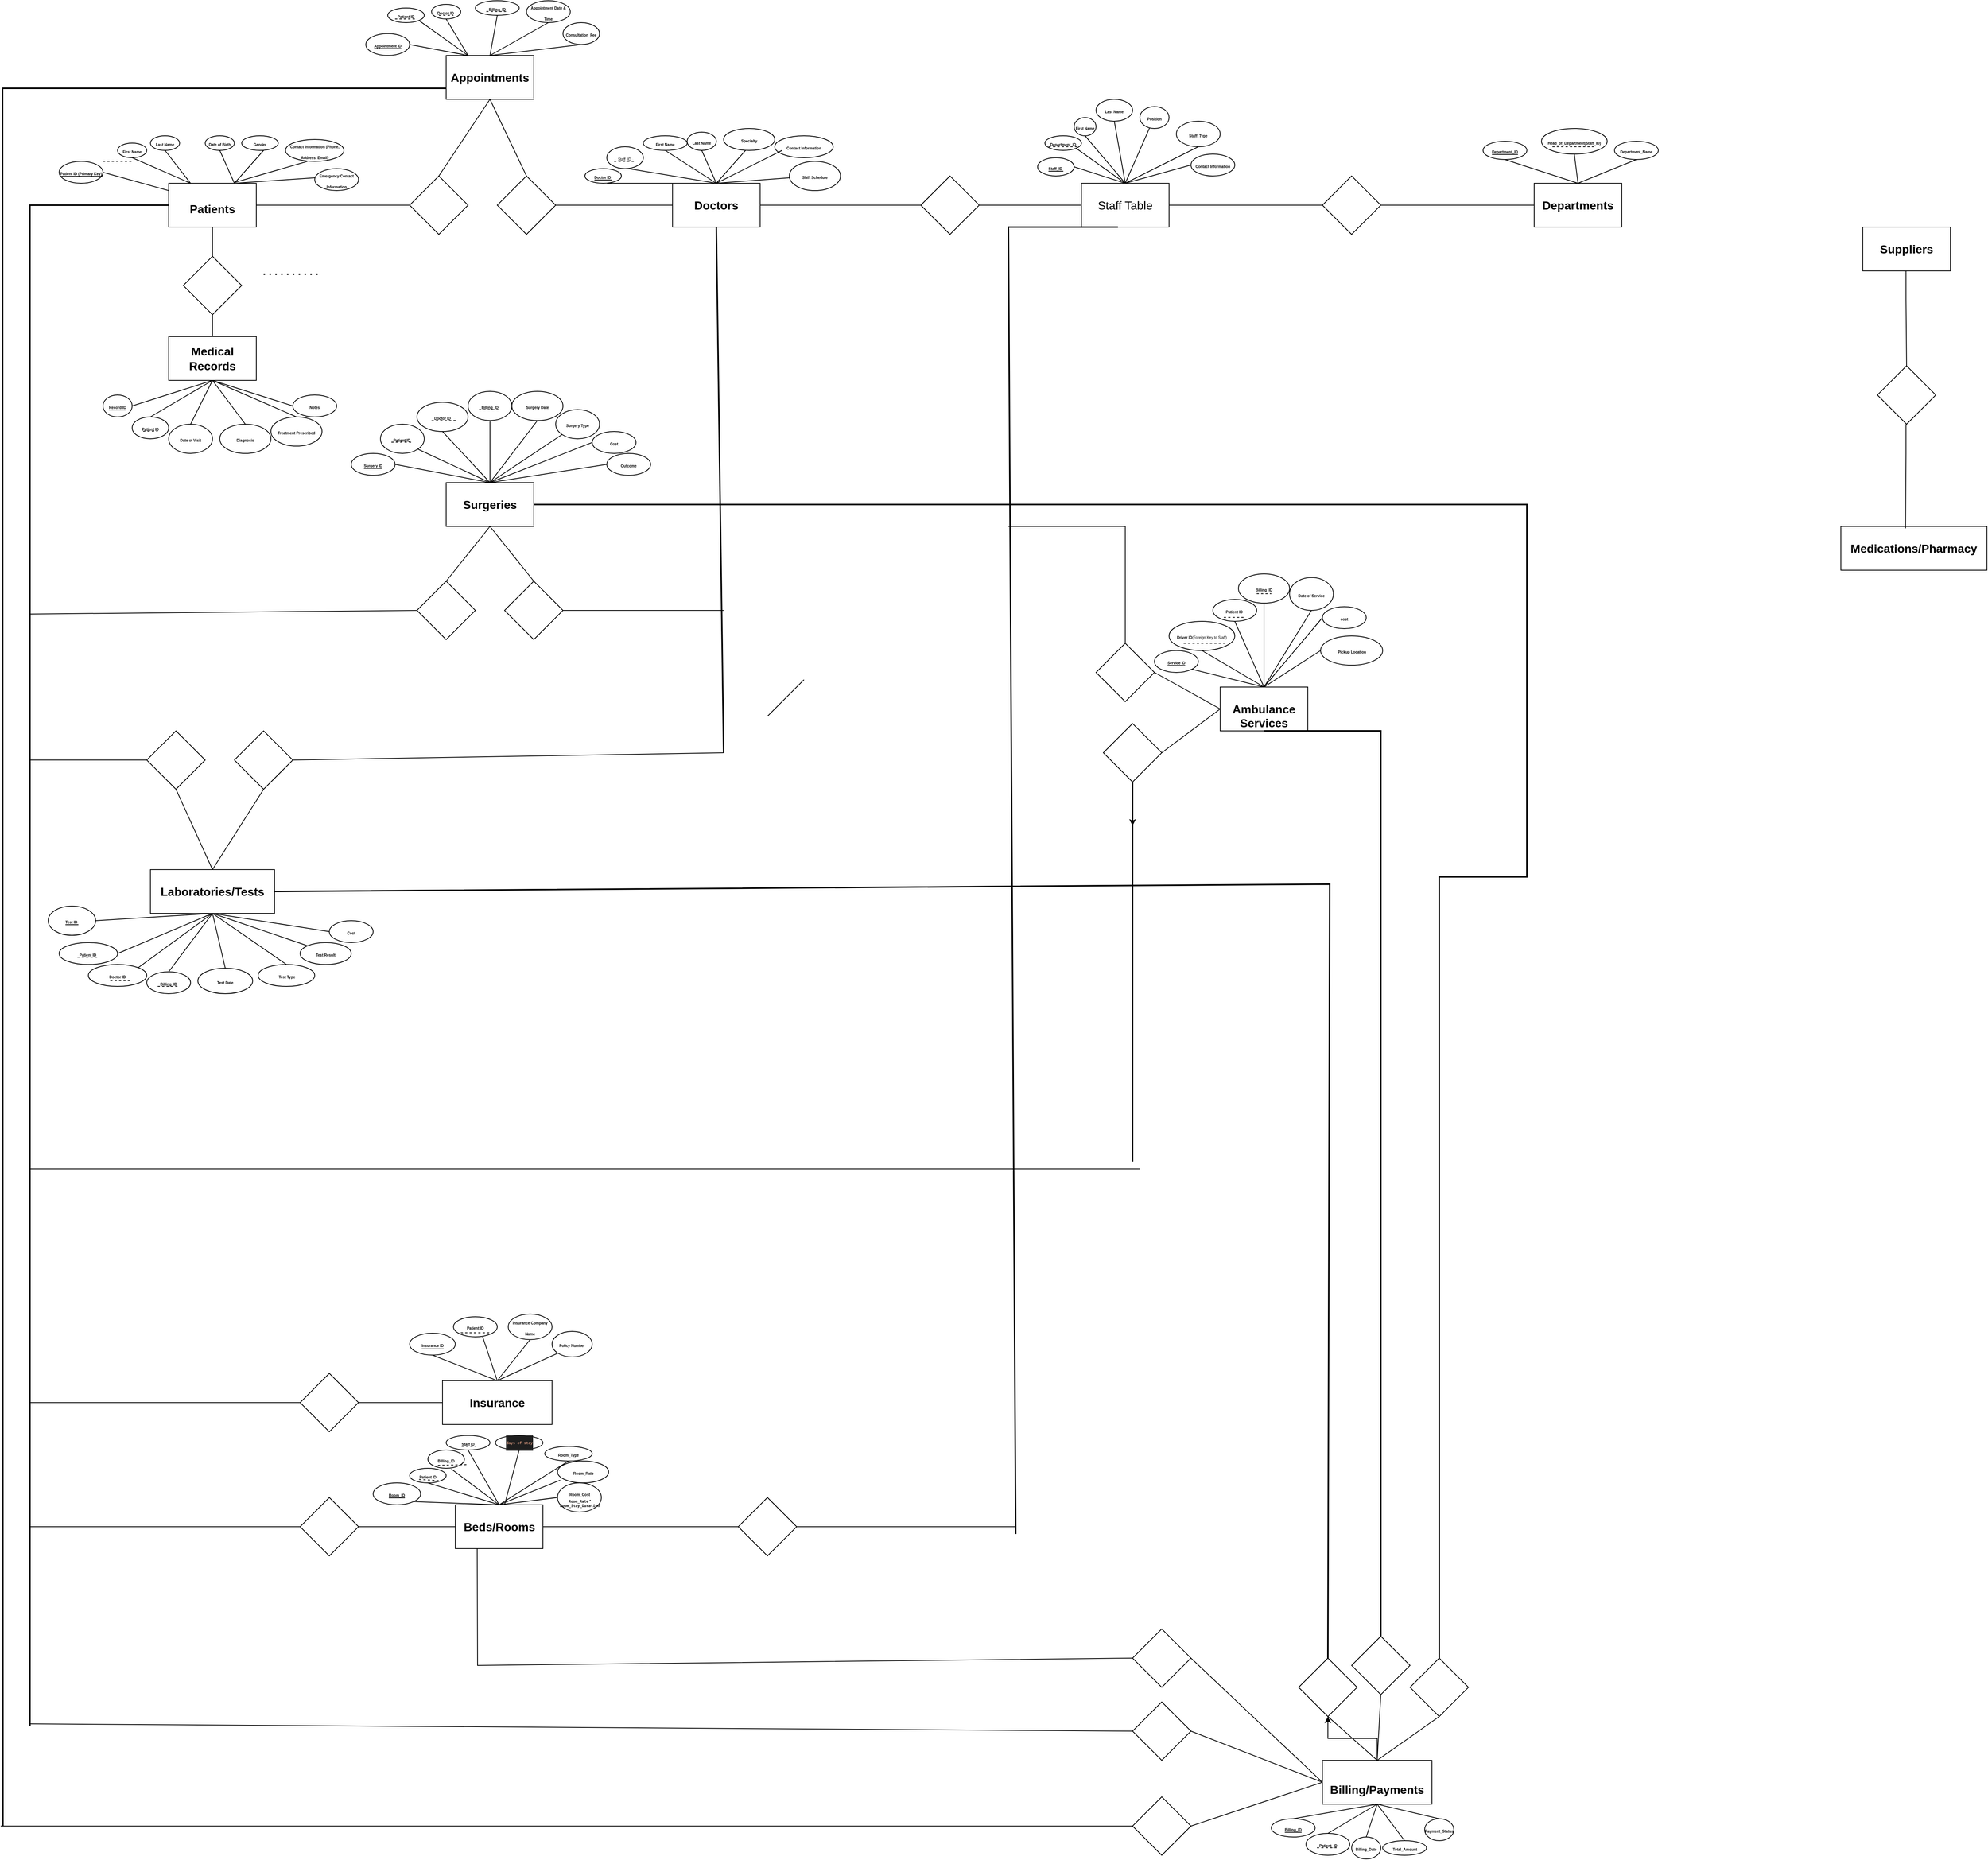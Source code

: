 <mxfile version="24.7.17">
  <diagram name="Page-1" id="nRRyqigq8XsTBo4coOF1">
    <mxGraphModel dx="2625" dy="1393" grid="1" gridSize="10" guides="1" tooltips="1" connect="1" arrows="1" fold="1" page="1" pageScale="1" pageWidth="3000" pageHeight="3000" background="#FFFFFF" math="0" shadow="0">
      <root>
        <mxCell id="0" />
        <mxCell id="1" parent="0" />
        <mxCell id="rgqchOGhmxqK8xF8p0HY-3" value="&lt;b style=&quot;font-size: 16px;&quot;&gt;&lt;br&gt;Patients&lt;br&gt;&lt;/b&gt;" style="rounded=0;whiteSpace=wrap;html=1;verticalAlign=top;strokeColor=default;" parent="1" vertex="1">
          <mxGeometry x="260" y="290" width="120" height="60" as="geometry" />
        </mxCell>
        <mxCell id="rgqchOGhmxqK8xF8p0HY-4" value="&lt;b&gt;&lt;font style=&quot;font-size: 5px;&quot;&gt;Date of Birth&lt;/font&gt;&lt;/b&gt;" style="ellipse;whiteSpace=wrap;html=1;strokeColor=default;" parent="1" vertex="1">
          <mxGeometry x="310" y="225" width="40" height="20" as="geometry" />
        </mxCell>
        <mxCell id="rgqchOGhmxqK8xF8p0HY-5" value="&lt;b&gt;&lt;font style=&quot;font-size: 5px;&quot;&gt;Last Name&lt;/font&gt;&lt;/b&gt;" style="ellipse;whiteSpace=wrap;html=1;strokeColor=default;" parent="1" vertex="1">
          <mxGeometry x="235" y="225" width="40" height="20" as="geometry" />
        </mxCell>
        <mxCell id="rgqchOGhmxqK8xF8p0HY-6" value="&lt;b&gt;&lt;font style=&quot;font-size: 5px;&quot;&gt;First Name&lt;/font&gt;&lt;/b&gt;" style="ellipse;whiteSpace=wrap;html=1;strokeColor=default;" parent="1" vertex="1">
          <mxGeometry x="190" y="235" width="40" height="20" as="geometry" />
        </mxCell>
        <mxCell id="rgqchOGhmxqK8xF8p0HY-11" value="&lt;b&gt;&lt;font style=&quot;font-size: 5px;&quot;&gt;Contact Information (Phone, Address, Email)&lt;/font&gt;&lt;/b&gt;" style="ellipse;whiteSpace=wrap;html=1;strokeColor=default;" parent="1" vertex="1">
          <mxGeometry x="420" y="230" width="80" height="30" as="geometry" />
        </mxCell>
        <mxCell id="rgqchOGhmxqK8xF8p0HY-13" value="&lt;b&gt;&lt;font style=&quot;font-size: 5px;&quot;&gt;Emergency Contact Information&lt;/font&gt;&lt;/b&gt;" style="ellipse;whiteSpace=wrap;html=1;strokeColor=default;" parent="1" vertex="1">
          <mxGeometry x="460" y="270" width="60" height="30" as="geometry" />
        </mxCell>
        <mxCell id="rgqchOGhmxqK8xF8p0HY-14" value="&lt;b&gt;&lt;font style=&quot;font-size: 5px;&quot;&gt;Gender&lt;/font&gt;&lt;/b&gt;" style="ellipse;whiteSpace=wrap;html=1;strokeColor=default;" parent="1" vertex="1">
          <mxGeometry x="360" y="225" width="50" height="20" as="geometry" />
        </mxCell>
        <mxCell id="rgqchOGhmxqK8xF8p0HY-17" value="" style="endArrow=none;dashed=1;html=1;dashPattern=1 3;strokeWidth=2;rounded=0;strokeColor=default;" parent="1" edge="1">
          <mxGeometry width="50" height="50" relative="1" as="geometry">
            <mxPoint x="390" y="414.58" as="sourcePoint" />
            <mxPoint x="470" y="414.58" as="targetPoint" />
          </mxGeometry>
        </mxCell>
        <mxCell id="rgqchOGhmxqK8xF8p0HY-19" value="" style="endArrow=none;dashed=1;html=1;rounded=0;strokeColor=default;" parent="1" source="rgqchOGhmxqK8xF8p0HY-7" edge="1">
          <mxGeometry width="50" height="50" relative="1" as="geometry">
            <mxPoint x="130" y="280" as="sourcePoint" />
            <mxPoint x="170" y="280" as="targetPoint" />
          </mxGeometry>
        </mxCell>
        <mxCell id="rgqchOGhmxqK8xF8p0HY-20" value="" style="endArrow=none;dashed=1;html=1;rounded=0;strokeColor=default;" parent="1" edge="1">
          <mxGeometry width="50" height="50" relative="1" as="geometry">
            <mxPoint x="170" y="260" as="sourcePoint" />
            <mxPoint x="210" y="260" as="targetPoint" />
          </mxGeometry>
        </mxCell>
        <mxCell id="rgqchOGhmxqK8xF8p0HY-21" value="" style="endArrow=none;html=1;rounded=0;exitX=0.25;exitY=0;exitDx=0;exitDy=0;strokeColor=default;entryX=0.5;entryY=1;entryDx=0;entryDy=0;" parent="1" source="rgqchOGhmxqK8xF8p0HY-3" target="rgqchOGhmxqK8xF8p0HY-5" edge="1">
          <mxGeometry width="50" height="50" relative="1" as="geometry">
            <mxPoint x="230" y="295" as="sourcePoint" />
            <mxPoint x="280" y="245" as="targetPoint" />
          </mxGeometry>
        </mxCell>
        <mxCell id="rgqchOGhmxqK8xF8p0HY-22" value="" style="endArrow=none;html=1;rounded=0;exitX=0;exitY=0.167;exitDx=0;exitDy=0;strokeColor=default;exitPerimeter=0;entryX=1;entryY=0.5;entryDx=0;entryDy=0;" parent="1" source="rgqchOGhmxqK8xF8p0HY-3" target="rgqchOGhmxqK8xF8p0HY-7" edge="1">
          <mxGeometry width="50" height="50" relative="1" as="geometry">
            <mxPoint x="170" y="350" as="sourcePoint" />
            <mxPoint x="160" y="305" as="targetPoint" />
          </mxGeometry>
        </mxCell>
        <mxCell id="rgqchOGhmxqK8xF8p0HY-23" value="" style="endArrow=none;html=1;rounded=0;strokeColor=default;entryX=0.5;entryY=1;entryDx=0;entryDy=0;" parent="1" target="rgqchOGhmxqK8xF8p0HY-6" edge="1">
          <mxGeometry width="50" height="50" relative="1" as="geometry">
            <mxPoint x="290" y="290" as="sourcePoint" />
            <mxPoint x="230" y="245" as="targetPoint" />
          </mxGeometry>
        </mxCell>
        <mxCell id="rgqchOGhmxqK8xF8p0HY-24" value="" style="endArrow=none;html=1;rounded=0;exitX=0.75;exitY=0;exitDx=0;exitDy=0;strokeColor=default;" parent="1" source="rgqchOGhmxqK8xF8p0HY-3" edge="1">
          <mxGeometry width="50" height="50" relative="1" as="geometry">
            <mxPoint x="340" y="290" as="sourcePoint" />
            <mxPoint x="330" y="245" as="targetPoint" />
          </mxGeometry>
        </mxCell>
        <mxCell id="rgqchOGhmxqK8xF8p0HY-25" value="" style="endArrow=none;html=1;rounded=0;strokeColor=default;" parent="1" edge="1">
          <mxGeometry width="50" height="50" relative="1" as="geometry">
            <mxPoint x="350" y="289" as="sourcePoint" />
            <mxPoint x="450" y="260" as="targetPoint" />
          </mxGeometry>
        </mxCell>
        <mxCell id="rgqchOGhmxqK8xF8p0HY-26" value="" style="endArrow=none;html=1;rounded=0;exitX=0.75;exitY=0;exitDx=0;exitDy=0;strokeColor=default;" parent="1" source="rgqchOGhmxqK8xF8p0HY-3" edge="1">
          <mxGeometry width="50" height="50" relative="1" as="geometry">
            <mxPoint x="400" y="290" as="sourcePoint" />
            <mxPoint x="390" y="245" as="targetPoint" />
          </mxGeometry>
        </mxCell>
        <mxCell id="rgqchOGhmxqK8xF8p0HY-30" value="" style="endArrow=none;html=1;rounded=0;exitX=0.75;exitY=0;exitDx=0;exitDy=0;strokeColor=default;" parent="1" source="rgqchOGhmxqK8xF8p0HY-3" edge="1">
          <mxGeometry width="50" height="50" relative="1" as="geometry">
            <mxPoint x="470" y="327.5" as="sourcePoint" />
            <mxPoint x="460" y="282.5" as="targetPoint" />
          </mxGeometry>
        </mxCell>
        <mxCell id="rgqchOGhmxqK8xF8p0HY-31" value="&lt;b&gt;&lt;font style=&quot;font-size: 16px;&quot;&gt;Appointments&lt;/font&gt;&lt;/b&gt;" style="rounded=0;whiteSpace=wrap;html=1;strokeColor=default;" parent="1" vertex="1">
          <mxGeometry x="640" y="115" width="120" height="60" as="geometry" />
        </mxCell>
        <mxCell id="rgqchOGhmxqK8xF8p0HY-32" value="&lt;b&gt;&lt;font style=&quot;font-size: 5px;&quot;&gt;Doctor ID&amp;nbsp;&lt;/font&gt;&lt;/b&gt;" style="ellipse;whiteSpace=wrap;html=1;strokeColor=default;" parent="1" vertex="1">
          <mxGeometry x="620" y="45" width="40" height="20" as="geometry" />
        </mxCell>
        <mxCell id="rgqchOGhmxqK8xF8p0HY-34" value="&lt;b&gt;&lt;font style=&quot;font-size: 5px;&quot;&gt;Appointment Date &amp;amp; Time&lt;/font&gt;&lt;/b&gt;" style="ellipse;whiteSpace=wrap;html=1;strokeColor=default;" parent="1" vertex="1">
          <mxGeometry x="750" y="40" width="60" height="30" as="geometry" />
        </mxCell>
        <mxCell id="rgqchOGhmxqK8xF8p0HY-35" value="&lt;b&gt;&lt;font style=&quot;font-size: 5px;&quot;&gt;Patient ID&lt;/font&gt;&lt;/b&gt;" style="ellipse;whiteSpace=wrap;html=1;strokeColor=default;" parent="1" vertex="1">
          <mxGeometry x="560" y="50" width="50" height="20" as="geometry" />
        </mxCell>
        <mxCell id="rgqchOGhmxqK8xF8p0HY-37" value="&lt;b&gt;&lt;font style=&quot;font-size: 5px;&quot;&gt;Billing_ID&lt;/font&gt;&lt;/b&gt;" style="ellipse;whiteSpace=wrap;html=1;align=center;strokeColor=default;" parent="1" vertex="1">
          <mxGeometry x="680" y="40" width="60" height="20" as="geometry" />
        </mxCell>
        <mxCell id="rgqchOGhmxqK8xF8p0HY-40" value="&lt;b&gt;&lt;u&gt;&lt;font style=&quot;font-size: 5px;&quot;&gt;Appointment ID&lt;/font&gt;&lt;/u&gt;&lt;/b&gt;" style="ellipse;whiteSpace=wrap;html=1;strokeColor=default;" parent="1" vertex="1">
          <mxGeometry x="530" y="85" width="60" height="30" as="geometry" />
        </mxCell>
        <mxCell id="rgqchOGhmxqK8xF8p0HY-41" value="&lt;b&gt;&lt;font style=&quot;font-size: 5px;&quot;&gt;Consultation_Fee&lt;/font&gt;&lt;/b&gt;" style="ellipse;whiteSpace=wrap;html=1;strokeColor=default;" parent="1" vertex="1">
          <mxGeometry x="800" y="70" width="50" height="30" as="geometry" />
        </mxCell>
        <mxCell id="rgqchOGhmxqK8xF8p0HY-45" value="" style="endArrow=none;dashed=1;html=1;rounded=0;strokeColor=default;" parent="1" edge="1">
          <mxGeometry width="50" height="50" relative="1" as="geometry">
            <mxPoint x="570" y="65" as="sourcePoint" />
            <mxPoint x="600" y="65" as="targetPoint" />
          </mxGeometry>
        </mxCell>
        <mxCell id="rgqchOGhmxqK8xF8p0HY-46" value="" style="endArrow=none;dashed=1;html=1;rounded=0;strokeColor=default;" parent="1" edge="1">
          <mxGeometry width="50" height="50" relative="1" as="geometry">
            <mxPoint x="630" y="60" as="sourcePoint" />
            <mxPoint x="650" y="60" as="targetPoint" />
          </mxGeometry>
        </mxCell>
        <mxCell id="rgqchOGhmxqK8xF8p0HY-47" value="" style="endArrow=none;dashed=1;html=1;rounded=0;strokeColor=default;" parent="1" edge="1">
          <mxGeometry width="50" height="50" relative="1" as="geometry">
            <mxPoint x="695" y="54.7" as="sourcePoint" />
            <mxPoint x="725" y="54.7" as="targetPoint" />
          </mxGeometry>
        </mxCell>
        <mxCell id="rgqchOGhmxqK8xF8p0HY-48" value="" style="endArrow=none;html=1;rounded=0;strokeColor=default;exitX=0.25;exitY=0;exitDx=0;exitDy=0;" parent="1" source="rgqchOGhmxqK8xF8p0HY-31" edge="1">
          <mxGeometry width="50" height="50" relative="1" as="geometry">
            <mxPoint x="590" y="115" as="sourcePoint" />
            <mxPoint x="640" y="65" as="targetPoint" />
          </mxGeometry>
        </mxCell>
        <mxCell id="rgqchOGhmxqK8xF8p0HY-49" value="" style="endArrow=none;html=1;rounded=0;strokeColor=default;exitX=0.25;exitY=0;exitDx=0;exitDy=0;entryX=1;entryY=1;entryDx=0;entryDy=0;" parent="1" source="rgqchOGhmxqK8xF8p0HY-31" target="rgqchOGhmxqK8xF8p0HY-35" edge="1">
          <mxGeometry width="50" height="50" relative="1" as="geometry">
            <mxPoint x="660" y="110" as="sourcePoint" />
            <mxPoint x="600" y="65" as="targetPoint" />
          </mxGeometry>
        </mxCell>
        <mxCell id="rgqchOGhmxqK8xF8p0HY-50" value="" style="endArrow=none;html=1;rounded=0;strokeColor=default;exitX=0.25;exitY=0;exitDx=0;exitDy=0;" parent="1" source="rgqchOGhmxqK8xF8p0HY-31" edge="1">
          <mxGeometry width="50" height="50" relative="1" as="geometry">
            <mxPoint x="630" y="145" as="sourcePoint" />
            <mxPoint x="590" y="100" as="targetPoint" />
          </mxGeometry>
        </mxCell>
        <mxCell id="rgqchOGhmxqK8xF8p0HY-51" value="" style="endArrow=none;html=1;rounded=0;strokeColor=default;exitX=0.5;exitY=0;exitDx=0;exitDy=0;" parent="1" source="rgqchOGhmxqK8xF8p0HY-31" edge="1">
          <mxGeometry width="50" height="50" relative="1" as="geometry">
            <mxPoint x="750" y="105" as="sourcePoint" />
            <mxPoint x="710" y="60" as="targetPoint" />
          </mxGeometry>
        </mxCell>
        <mxCell id="rgqchOGhmxqK8xF8p0HY-52" value="" style="endArrow=none;html=1;rounded=0;strokeColor=default;exitX=0.5;exitY=0;exitDx=0;exitDy=0;entryX=0.5;entryY=1;entryDx=0;entryDy=0;" parent="1" source="rgqchOGhmxqK8xF8p0HY-31" target="rgqchOGhmxqK8xF8p0HY-34" edge="1">
          <mxGeometry width="50" height="50" relative="1" as="geometry">
            <mxPoint x="779.74" y="115" as="sourcePoint" />
            <mxPoint x="779.74" y="65" as="targetPoint" />
          </mxGeometry>
        </mxCell>
        <mxCell id="rgqchOGhmxqK8xF8p0HY-53" value="" style="endArrow=none;html=1;rounded=0;strokeColor=default;exitX=0.5;exitY=0;exitDx=0;exitDy=0;entryX=0.5;entryY=1;entryDx=0;entryDy=0;" parent="1" source="rgqchOGhmxqK8xF8p0HY-31" target="rgqchOGhmxqK8xF8p0HY-41" edge="1">
          <mxGeometry width="50" height="50" relative="1" as="geometry">
            <mxPoint x="730" y="130" as="sourcePoint" />
            <mxPoint x="730" y="80" as="targetPoint" />
          </mxGeometry>
        </mxCell>
        <mxCell id="rgqchOGhmxqK8xF8p0HY-54" value="&lt;font style=&quot;font-size: 16px;&quot;&gt;&lt;b&gt;Doctors&lt;/b&gt;&lt;/font&gt;" style="rounded=0;whiteSpace=wrap;html=1;strokeColor=default;" parent="1" vertex="1">
          <mxGeometry x="950" y="290" width="120" height="60" as="geometry" />
        </mxCell>
        <mxCell id="rgqchOGhmxqK8xF8p0HY-56" value="&lt;b&gt;&lt;font style=&quot;font-size: 5px;&quot;&gt;Contact Information&lt;/font&gt;&lt;/b&gt;" style="ellipse;whiteSpace=wrap;html=1;strokeColor=default;" parent="1" vertex="1">
          <mxGeometry x="1090" y="225" width="80" height="30" as="geometry" />
        </mxCell>
        <mxCell id="rgqchOGhmxqK8xF8p0HY-57" value="&lt;b&gt;&lt;u&gt;&lt;font style=&quot;font-size: 5px;&quot;&gt;Doctor ID&amp;nbsp;&lt;/font&gt;&lt;/u&gt;&lt;/b&gt;" style="ellipse;whiteSpace=wrap;html=1;strokeColor=default;" parent="1" vertex="1">
          <mxGeometry x="830" y="270" width="50" height="20" as="geometry" />
        </mxCell>
        <mxCell id="rgqchOGhmxqK8xF8p0HY-58" value="&lt;b&gt;&lt;font style=&quot;font-size: 5px;&quot;&gt;Last Name&lt;/font&gt;&lt;/b&gt;" style="ellipse;whiteSpace=wrap;html=1;strokeColor=default;" parent="1" vertex="1">
          <mxGeometry x="970" y="220" width="40" height="25" as="geometry" />
        </mxCell>
        <mxCell id="rgqchOGhmxqK8xF8p0HY-59" value="&lt;b&gt;&lt;font style=&quot;font-size: 5px;&quot;&gt;Shift Schedule&lt;/font&gt;&lt;/b&gt;" style="ellipse;whiteSpace=wrap;html=1;strokeColor=default;" parent="1" vertex="1">
          <mxGeometry x="1110" y="260" width="70" height="40" as="geometry" />
        </mxCell>
        <mxCell id="rgqchOGhmxqK8xF8p0HY-60" value="&lt;font style=&quot;font-size: 5px;&quot;&gt;Staff_ID&amp;nbsp;&lt;/font&gt;" style="ellipse;whiteSpace=wrap;html=1;strokeColor=default;" parent="1" vertex="1">
          <mxGeometry x="860" y="240" width="50" height="30" as="geometry" />
        </mxCell>
        <mxCell id="rgqchOGhmxqK8xF8p0HY-61" value="&lt;b&gt;&lt;font style=&quot;font-size: 5px;&quot;&gt;Specialty&lt;/font&gt;&lt;/b&gt;" style="ellipse;whiteSpace=wrap;html=1;strokeColor=default;" parent="1" vertex="1">
          <mxGeometry x="1020" y="215" width="70" height="30" as="geometry" />
        </mxCell>
        <mxCell id="rgqchOGhmxqK8xF8p0HY-62" value="&lt;b&gt;&lt;font style=&quot;font-size: 5px;&quot;&gt;First Name&lt;/font&gt;&lt;/b&gt;" style="ellipse;whiteSpace=wrap;html=1;strokeColor=default;" parent="1" vertex="1">
          <mxGeometry x="910" y="225" width="60" height="20" as="geometry" />
        </mxCell>
        <mxCell id="rgqchOGhmxqK8xF8p0HY-64" value="" style="endArrow=none;dashed=1;html=1;rounded=0;strokeColor=default;" parent="1" edge="1">
          <mxGeometry width="50" height="50" relative="1" as="geometry">
            <mxPoint x="870" y="260" as="sourcePoint" />
            <mxPoint x="900" y="260" as="targetPoint" />
          </mxGeometry>
        </mxCell>
        <mxCell id="rgqchOGhmxqK8xF8p0HY-65" value="" style="endArrow=none;html=1;rounded=0;strokeColor=default;exitX=0.5;exitY=0;exitDx=0;exitDy=0;" parent="1" source="rgqchOGhmxqK8xF8p0HY-54" edge="1">
          <mxGeometry width="50" height="50" relative="1" as="geometry">
            <mxPoint x="940" y="295" as="sourcePoint" />
            <mxPoint x="990" y="245" as="targetPoint" />
          </mxGeometry>
        </mxCell>
        <mxCell id="rgqchOGhmxqK8xF8p0HY-66" value="" style="endArrow=none;html=1;rounded=0;strokeColor=default;exitX=0.5;exitY=0;exitDx=0;exitDy=0;" parent="1" source="rgqchOGhmxqK8xF8p0HY-54" edge="1">
          <mxGeometry width="50" height="50" relative="1" as="geometry">
            <mxPoint x="960" y="290" as="sourcePoint" />
            <mxPoint x="940" y="245" as="targetPoint" />
          </mxGeometry>
        </mxCell>
        <mxCell id="rgqchOGhmxqK8xF8p0HY-67" value="" style="endArrow=none;html=1;rounded=0;strokeColor=default;exitX=0.5;exitY=0;exitDx=0;exitDy=0;" parent="1" source="rgqchOGhmxqK8xF8p0HY-54" edge="1">
          <mxGeometry width="50" height="50" relative="1" as="geometry">
            <mxPoint x="960" y="315" as="sourcePoint" />
            <mxPoint x="890" y="270" as="targetPoint" />
          </mxGeometry>
        </mxCell>
        <mxCell id="rgqchOGhmxqK8xF8p0HY-68" value="" style="endArrow=none;html=1;rounded=0;strokeColor=default;exitX=0.5;exitY=0;exitDx=0;exitDy=0;" parent="1" source="rgqchOGhmxqK8xF8p0HY-54" edge="1">
          <mxGeometry width="50" height="50" relative="1" as="geometry">
            <mxPoint x="980" y="310" as="sourcePoint" />
            <mxPoint x="860" y="290" as="targetPoint" />
          </mxGeometry>
        </mxCell>
        <mxCell id="rgqchOGhmxqK8xF8p0HY-69" value="" style="endArrow=none;html=1;rounded=0;strokeColor=default;" parent="1" edge="1">
          <mxGeometry width="50" height="50" relative="1" as="geometry">
            <mxPoint x="1010" y="290" as="sourcePoint" />
            <mxPoint x="1050" y="245" as="targetPoint" />
          </mxGeometry>
        </mxCell>
        <mxCell id="rgqchOGhmxqK8xF8p0HY-70" value="" style="endArrow=none;html=1;rounded=0;strokeColor=default;exitX=0.5;exitY=0;exitDx=0;exitDy=0;" parent="1" source="rgqchOGhmxqK8xF8p0HY-54" edge="1">
          <mxGeometry width="50" height="50" relative="1" as="geometry">
            <mxPoint x="1060" y="290" as="sourcePoint" />
            <mxPoint x="1100" y="245" as="targetPoint" />
          </mxGeometry>
        </mxCell>
        <mxCell id="rgqchOGhmxqK8xF8p0HY-71" value="" style="endArrow=none;html=1;rounded=0;strokeColor=default;exitX=0.5;exitY=0;exitDx=0;exitDy=0;" parent="1" source="rgqchOGhmxqK8xF8p0HY-54" edge="1">
          <mxGeometry width="50" height="50" relative="1" as="geometry">
            <mxPoint x="1070" y="327.5" as="sourcePoint" />
            <mxPoint x="1110" y="282.5" as="targetPoint" />
          </mxGeometry>
        </mxCell>
        <mxCell id="rgqchOGhmxqK8xF8p0HY-72" value="" style="rhombus;whiteSpace=wrap;html=1;strokeColor=default;" parent="1" vertex="1">
          <mxGeometry x="590" y="280" width="80" height="80" as="geometry" />
        </mxCell>
        <mxCell id="rgqchOGhmxqK8xF8p0HY-73" value="" style="endArrow=none;html=1;rounded=0;exitX=1;exitY=0.5;exitDx=0;exitDy=0;strokeColor=default;entryX=0;entryY=0.5;entryDx=0;entryDy=0;" parent="1" source="rgqchOGhmxqK8xF8p0HY-3" target="rgqchOGhmxqK8xF8p0HY-72" edge="1">
          <mxGeometry width="50" height="50" relative="1" as="geometry">
            <mxPoint x="450" y="330" as="sourcePoint" />
            <mxPoint x="500" y="280" as="targetPoint" />
          </mxGeometry>
        </mxCell>
        <mxCell id="rgqchOGhmxqK8xF8p0HY-75" value="" style="endArrow=none;html=1;rounded=0;exitX=0.5;exitY=0;exitDx=0;exitDy=0;strokeColor=default;entryX=0.5;entryY=1;entryDx=0;entryDy=0;" parent="1" source="rgqchOGhmxqK8xF8p0HY-72" target="rgqchOGhmxqK8xF8p0HY-31" edge="1">
          <mxGeometry width="50" height="50" relative="1" as="geometry">
            <mxPoint x="750" y="330" as="sourcePoint" />
            <mxPoint x="960" y="330" as="targetPoint" />
          </mxGeometry>
        </mxCell>
        <mxCell id="rgqchOGhmxqK8xF8p0HY-76" value="&lt;font style=&quot;font-size: 16px;&quot;&gt;&lt;b&gt;Medical Records&lt;/b&gt;&lt;/font&gt;" style="rounded=0;whiteSpace=wrap;html=1;strokeColor=default;" parent="1" vertex="1">
          <mxGeometry x="260" y="500" width="120" height="60" as="geometry" />
        </mxCell>
        <mxCell id="rgqchOGhmxqK8xF8p0HY-77" value="" style="rhombus;whiteSpace=wrap;html=1;strokeColor=default;" parent="1" vertex="1">
          <mxGeometry x="280" y="390" width="80" height="80" as="geometry" />
        </mxCell>
        <mxCell id="rgqchOGhmxqK8xF8p0HY-78" value="" style="endArrow=none;html=1;rounded=0;strokeColor=default;entryX=0.5;entryY=1;entryDx=0;entryDy=0;exitX=0.5;exitY=0;exitDx=0;exitDy=0;" parent="1" source="rgqchOGhmxqK8xF8p0HY-77" target="rgqchOGhmxqK8xF8p0HY-3" edge="1">
          <mxGeometry width="50" height="50" relative="1" as="geometry">
            <mxPoint x="540" y="440" as="sourcePoint" />
            <mxPoint x="590" y="390" as="targetPoint" />
          </mxGeometry>
        </mxCell>
        <mxCell id="rgqchOGhmxqK8xF8p0HY-80" value="" style="endArrow=none;html=1;rounded=0;strokeColor=default;entryX=0.5;entryY=1;entryDx=0;entryDy=0;exitX=0.5;exitY=0;exitDx=0;exitDy=0;" parent="1" source="rgqchOGhmxqK8xF8p0HY-76" target="rgqchOGhmxqK8xF8p0HY-77" edge="1">
          <mxGeometry width="50" height="50" relative="1" as="geometry">
            <mxPoint x="330" y="400" as="sourcePoint" />
            <mxPoint x="330" y="360" as="targetPoint" />
          </mxGeometry>
        </mxCell>
        <mxCell id="rgqchOGhmxqK8xF8p0HY-81" value="&lt;b&gt;&lt;font style=&quot;font-size: 5px;&quot;&gt;Patient ID&lt;/font&gt;&lt;/b&gt;" style="ellipse;whiteSpace=wrap;html=1;strokeColor=default;" parent="1" vertex="1">
          <mxGeometry x="210" y="610" width="50" height="30" as="geometry" />
        </mxCell>
        <mxCell id="rgqchOGhmxqK8xF8p0HY-82" value="&lt;b&gt;&lt;font style=&quot;font-size: 5px;&quot;&gt;Notes&lt;/font&gt;&lt;/b&gt;" style="ellipse;whiteSpace=wrap;html=1;strokeColor=default;" parent="1" vertex="1">
          <mxGeometry x="430" y="580" width="60" height="30" as="geometry" />
        </mxCell>
        <mxCell id="rgqchOGhmxqK8xF8p0HY-83" value="&lt;b&gt;&lt;font style=&quot;font-size: 5px;&quot;&gt;Date of Visit&lt;/font&gt;&lt;/b&gt;" style="ellipse;whiteSpace=wrap;html=1;strokeColor=default;" parent="1" vertex="1">
          <mxGeometry x="260" y="620" width="60" height="40" as="geometry" />
        </mxCell>
        <mxCell id="rgqchOGhmxqK8xF8p0HY-84" value="&lt;b&gt;&lt;u&gt;&lt;font style=&quot;font-size: 5px;&quot;&gt;Record ID&lt;/font&gt;&lt;/u&gt;&lt;/b&gt;" style="ellipse;whiteSpace=wrap;html=1;strokeColor=default;" parent="1" vertex="1">
          <mxGeometry x="170" y="580" width="40" height="30" as="geometry" />
        </mxCell>
        <mxCell id="rgqchOGhmxqK8xF8p0HY-85" value="&lt;b&gt;&lt;font style=&quot;font-size: 5px;&quot;&gt;Diagnosis&lt;/font&gt;&lt;/b&gt;" style="ellipse;whiteSpace=wrap;html=1;strokeColor=default;" parent="1" vertex="1">
          <mxGeometry x="330" y="620" width="70" height="40" as="geometry" />
        </mxCell>
        <mxCell id="rgqchOGhmxqK8xF8p0HY-86" value="&lt;b&gt;&lt;font style=&quot;font-size: 5px;&quot;&gt;Treatment Prescribed&lt;/font&gt;&lt;/b&gt;" style="ellipse;whiteSpace=wrap;html=1;strokeColor=default;" parent="1" vertex="1">
          <mxGeometry x="400" y="610" width="70" height="40" as="geometry" />
        </mxCell>
        <mxCell id="rgqchOGhmxqK8xF8p0HY-87" value="" style="endArrow=none;html=1;rounded=0;strokeColor=default;exitX=1;exitY=0.5;exitDx=0;exitDy=0;entryX=0.5;entryY=1;entryDx=0;entryDy=0;" parent="1" source="rgqchOGhmxqK8xF8p0HY-84" target="rgqchOGhmxqK8xF8p0HY-76" edge="1">
          <mxGeometry width="50" height="50" relative="1" as="geometry">
            <mxPoint x="280" y="600" as="sourcePoint" />
            <mxPoint x="300" y="560" as="targetPoint" />
          </mxGeometry>
        </mxCell>
        <mxCell id="rgqchOGhmxqK8xF8p0HY-88" value="" style="endArrow=none;html=1;rounded=0;strokeColor=default;exitX=0.5;exitY=0;exitDx=0;exitDy=0;" parent="1" source="rgqchOGhmxqK8xF8p0HY-81" edge="1">
          <mxGeometry width="50" height="50" relative="1" as="geometry">
            <mxPoint x="220" y="605" as="sourcePoint" />
            <mxPoint x="320" y="560" as="targetPoint" />
          </mxGeometry>
        </mxCell>
        <mxCell id="rgqchOGhmxqK8xF8p0HY-89" value="" style="endArrow=none;html=1;rounded=0;strokeColor=default;exitX=0.5;exitY=0;exitDx=0;exitDy=0;" parent="1" source="rgqchOGhmxqK8xF8p0HY-83" edge="1">
          <mxGeometry width="50" height="50" relative="1" as="geometry">
            <mxPoint x="230" y="615" as="sourcePoint" />
            <mxPoint x="320" y="560" as="targetPoint" />
          </mxGeometry>
        </mxCell>
        <mxCell id="rgqchOGhmxqK8xF8p0HY-90" value="" style="endArrow=none;html=1;rounded=0;strokeColor=default;exitX=0.5;exitY=0;exitDx=0;exitDy=0;entryX=0.5;entryY=1;entryDx=0;entryDy=0;" parent="1" source="rgqchOGhmxqK8xF8p0HY-85" target="rgqchOGhmxqK8xF8p0HY-76" edge="1">
          <mxGeometry width="50" height="50" relative="1" as="geometry">
            <mxPoint x="240" y="625" as="sourcePoint" />
            <mxPoint x="350" y="590" as="targetPoint" />
          </mxGeometry>
        </mxCell>
        <mxCell id="rgqchOGhmxqK8xF8p0HY-91" value="" style="endArrow=none;html=1;rounded=0;strokeColor=default;exitX=0.5;exitY=0;exitDx=0;exitDy=0;" parent="1" source="rgqchOGhmxqK8xF8p0HY-86" edge="1">
          <mxGeometry width="50" height="50" relative="1" as="geometry">
            <mxPoint x="250" y="635" as="sourcePoint" />
            <mxPoint x="320" y="560" as="targetPoint" />
          </mxGeometry>
        </mxCell>
        <mxCell id="rgqchOGhmxqK8xF8p0HY-92" value="" style="endArrow=none;html=1;rounded=0;strokeColor=default;exitX=0;exitY=0.5;exitDx=0;exitDy=0;entryX=0.5;entryY=1;entryDx=0;entryDy=0;" parent="1" source="rgqchOGhmxqK8xF8p0HY-82" target="rgqchOGhmxqK8xF8p0HY-76" edge="1">
          <mxGeometry width="50" height="50" relative="1" as="geometry">
            <mxPoint x="445" y="620" as="sourcePoint" />
            <mxPoint x="330" y="570" as="targetPoint" />
          </mxGeometry>
        </mxCell>
        <mxCell id="rgqchOGhmxqK8xF8p0HY-93" value="" style="endArrow=none;dashed=1;html=1;rounded=0;strokeColor=default;" parent="1" edge="1">
          <mxGeometry width="50" height="50" relative="1" as="geometry">
            <mxPoint x="225" y="629.66" as="sourcePoint" />
            <mxPoint x="245" y="629.66" as="targetPoint" />
          </mxGeometry>
        </mxCell>
        <mxCell id="rgqchOGhmxqK8xF8p0HY-94" value="&lt;font style=&quot;font-size: 16px;&quot;&gt;Staff Table&lt;/font&gt;" style="rounded=0;whiteSpace=wrap;html=1;strokeColor=default;" parent="1" vertex="1">
          <mxGeometry x="1510" y="290" width="120" height="60" as="geometry" />
        </mxCell>
        <mxCell id="rgqchOGhmxqK8xF8p0HY-95" value="" style="rhombus;whiteSpace=wrap;html=1;strokeColor=default;" parent="1" vertex="1">
          <mxGeometry x="1290" y="280" width="80" height="80" as="geometry" />
        </mxCell>
        <mxCell id="rgqchOGhmxqK8xF8p0HY-96" value="" style="endArrow=none;html=1;rounded=0;exitX=1;exitY=0.5;exitDx=0;exitDy=0;strokeColor=default;entryX=0;entryY=0.5;entryDx=0;entryDy=0;" parent="1" source="rgqchOGhmxqK8xF8p0HY-54" target="rgqchOGhmxqK8xF8p0HY-95" edge="1">
          <mxGeometry width="50" height="50" relative="1" as="geometry">
            <mxPoint x="390" y="330" as="sourcePoint" />
            <mxPoint x="670" y="330" as="targetPoint" />
          </mxGeometry>
        </mxCell>
        <mxCell id="rgqchOGhmxqK8xF8p0HY-97" value="" style="endArrow=none;html=1;rounded=0;exitX=1;exitY=0.5;exitDx=0;exitDy=0;strokeColor=default;entryX=0;entryY=0.5;entryDx=0;entryDy=0;" parent="1" source="rgqchOGhmxqK8xF8p0HY-95" target="rgqchOGhmxqK8xF8p0HY-94" edge="1">
          <mxGeometry width="50" height="50" relative="1" as="geometry">
            <mxPoint x="1080" y="330" as="sourcePoint" />
            <mxPoint x="1300" y="330" as="targetPoint" />
          </mxGeometry>
        </mxCell>
        <mxCell id="rgqchOGhmxqK8xF8p0HY-98" value="&lt;b&gt;&lt;font style=&quot;font-size: 5px;&quot;&gt;&lt;u&gt;Staff_ID&amp;nbsp;&lt;/u&gt;&lt;/font&gt;&lt;/b&gt;" style="ellipse;whiteSpace=wrap;html=1;strokeColor=default;" parent="1" vertex="1">
          <mxGeometry x="1450" y="255" width="50" height="25" as="geometry" />
        </mxCell>
        <mxCell id="rgqchOGhmxqK8xF8p0HY-99" value="&lt;b&gt;&lt;font style=&quot;font-size: 5px;&quot;&gt;Last Name&lt;/font&gt;&lt;/b&gt;" style="ellipse;whiteSpace=wrap;html=1;strokeColor=default;" parent="1" vertex="1">
          <mxGeometry x="1530" y="175" width="50" height="30" as="geometry" />
        </mxCell>
        <mxCell id="rgqchOGhmxqK8xF8p0HY-100" value="&lt;b&gt;&lt;font style=&quot;font-size: 5px;&quot;&gt;First Name&lt;/font&gt;&lt;/b&gt;" style="ellipse;whiteSpace=wrap;html=1;strokeColor=default;" parent="1" vertex="1">
          <mxGeometry x="1500" y="200" width="30" height="25" as="geometry" />
        </mxCell>
        <mxCell id="rgqchOGhmxqK8xF8p0HY-103" value="&lt;b&gt;&lt;font style=&quot;font-size: 5px;&quot;&gt;Staff_Type&lt;/font&gt;&lt;/b&gt;" style="ellipse;whiteSpace=wrap;html=1;strokeColor=default;" parent="1" vertex="1">
          <mxGeometry x="1640" y="205" width="60" height="35" as="geometry" />
        </mxCell>
        <mxCell id="rgqchOGhmxqK8xF8p0HY-104" value="&lt;b&gt;&lt;font style=&quot;font-size: 5px;&quot;&gt;Department_ID&lt;/font&gt;&lt;/b&gt;" style="ellipse;whiteSpace=wrap;html=1;strokeColor=default;" parent="1" vertex="1">
          <mxGeometry x="1460" y="225" width="50" height="20" as="geometry" />
        </mxCell>
        <mxCell id="rgqchOGhmxqK8xF8p0HY-105" value="&lt;b&gt;&lt;font style=&quot;font-size: 5px;&quot;&gt;Position&lt;/font&gt;&lt;/b&gt;" style="ellipse;whiteSpace=wrap;html=1;strokeColor=default;" parent="1" vertex="1">
          <mxGeometry x="1590" y="185" width="40" height="30" as="geometry" />
        </mxCell>
        <mxCell id="rgqchOGhmxqK8xF8p0HY-106" value="&lt;b&gt;&lt;font style=&quot;font-size: 5px;&quot;&gt;Contact Information&lt;/font&gt;&lt;/b&gt;" style="ellipse;whiteSpace=wrap;html=1;strokeColor=default;" parent="1" vertex="1">
          <mxGeometry x="1660" y="250" width="60" height="30" as="geometry" />
        </mxCell>
        <mxCell id="rgqchOGhmxqK8xF8p0HY-107" value="" style="endArrow=none;html=1;rounded=0;strokeColor=default;entryX=0.5;entryY=1;entryDx=0;entryDy=0;exitX=0.5;exitY=0;exitDx=0;exitDy=0;" parent="1" source="rgqchOGhmxqK8xF8p0HY-94" target="rgqchOGhmxqK8xF8p0HY-99" edge="1">
          <mxGeometry width="50" height="50" relative="1" as="geometry">
            <mxPoint x="1490" y="280" as="sourcePoint" />
            <mxPoint x="1550" y="210" as="targetPoint" />
          </mxGeometry>
        </mxCell>
        <mxCell id="rgqchOGhmxqK8xF8p0HY-108" value="" style="endArrow=none;html=1;rounded=0;strokeColor=default;entryX=0.329;entryY=0.986;entryDx=0;entryDy=0;exitX=0.5;exitY=0;exitDx=0;exitDy=0;entryPerimeter=0;" parent="1" source="rgqchOGhmxqK8xF8p0HY-94" target="rgqchOGhmxqK8xF8p0HY-105" edge="1">
          <mxGeometry width="50" height="50" relative="1" as="geometry">
            <mxPoint x="1580" y="300" as="sourcePoint" />
            <mxPoint x="1565" y="215" as="targetPoint" />
          </mxGeometry>
        </mxCell>
        <mxCell id="rgqchOGhmxqK8xF8p0HY-109" value="" style="endArrow=none;html=1;rounded=0;strokeColor=default;entryX=0.5;entryY=1;entryDx=0;entryDy=0;exitX=0.5;exitY=0;exitDx=0;exitDy=0;" parent="1" source="rgqchOGhmxqK8xF8p0HY-94" target="rgqchOGhmxqK8xF8p0HY-103" edge="1">
          <mxGeometry width="50" height="50" relative="1" as="geometry">
            <mxPoint x="1580" y="300" as="sourcePoint" />
            <mxPoint x="1613" y="225" as="targetPoint" />
          </mxGeometry>
        </mxCell>
        <mxCell id="rgqchOGhmxqK8xF8p0HY-110" value="" style="endArrow=none;html=1;rounded=0;strokeColor=default;entryX=0;entryY=0.5;entryDx=0;entryDy=0;exitX=0.5;exitY=0;exitDx=0;exitDy=0;" parent="1" source="rgqchOGhmxqK8xF8p0HY-94" target="rgqchOGhmxqK8xF8p0HY-106" edge="1">
          <mxGeometry width="50" height="50" relative="1" as="geometry">
            <mxPoint x="1580" y="300" as="sourcePoint" />
            <mxPoint x="1680" y="250" as="targetPoint" />
          </mxGeometry>
        </mxCell>
        <mxCell id="rgqchOGhmxqK8xF8p0HY-111" value="" style="endArrow=none;html=1;rounded=0;strokeColor=default;entryX=0.5;entryY=1;entryDx=0;entryDy=0;" parent="1" target="rgqchOGhmxqK8xF8p0HY-100" edge="1">
          <mxGeometry width="50" height="50" relative="1" as="geometry">
            <mxPoint x="1570" y="290" as="sourcePoint" />
            <mxPoint x="1565" y="215" as="targetPoint" />
          </mxGeometry>
        </mxCell>
        <mxCell id="rgqchOGhmxqK8xF8p0HY-112" value="" style="endArrow=none;html=1;rounded=0;strokeColor=default;entryX=1;entryY=1;entryDx=0;entryDy=0;exitX=0.5;exitY=0;exitDx=0;exitDy=0;" parent="1" source="rgqchOGhmxqK8xF8p0HY-94" target="rgqchOGhmxqK8xF8p0HY-104" edge="1">
          <mxGeometry width="50" height="50" relative="1" as="geometry">
            <mxPoint x="1580" y="300" as="sourcePoint" />
            <mxPoint x="1525" y="235" as="targetPoint" />
          </mxGeometry>
        </mxCell>
        <mxCell id="rgqchOGhmxqK8xF8p0HY-113" value="" style="endArrow=none;html=1;rounded=0;strokeColor=default;entryX=1;entryY=0.5;entryDx=0;entryDy=0;exitX=0.5;exitY=0;exitDx=0;exitDy=0;" parent="1" source="rgqchOGhmxqK8xF8p0HY-94" target="rgqchOGhmxqK8xF8p0HY-98" edge="1">
          <mxGeometry width="50" height="50" relative="1" as="geometry">
            <mxPoint x="1580" y="300" as="sourcePoint" />
            <mxPoint x="1513" y="252" as="targetPoint" />
          </mxGeometry>
        </mxCell>
        <mxCell id="rgqchOGhmxqK8xF8p0HY-114" value="" style="endArrow=none;dashed=1;html=1;rounded=0;strokeColor=default;" parent="1" edge="1">
          <mxGeometry width="50" height="50" relative="1" as="geometry">
            <mxPoint x="1465" y="240" as="sourcePoint" />
            <mxPoint x="1505" y="240" as="targetPoint" />
          </mxGeometry>
        </mxCell>
        <mxCell id="rgqchOGhmxqK8xF8p0HY-115" value="" style="rhombus;whiteSpace=wrap;html=1;strokeColor=default;" parent="1" vertex="1">
          <mxGeometry x="1840" y="280" width="80" height="80" as="geometry" />
        </mxCell>
        <mxCell id="rgqchOGhmxqK8xF8p0HY-116" value="" style="endArrow=none;html=1;rounded=0;exitX=1;exitY=0.5;exitDx=0;exitDy=0;strokeColor=default;entryX=0;entryY=0.5;entryDx=0;entryDy=0;" parent="1" source="rgqchOGhmxqK8xF8p0HY-94" target="rgqchOGhmxqK8xF8p0HY-115" edge="1">
          <mxGeometry width="50" height="50" relative="1" as="geometry">
            <mxPoint x="1700" y="450" as="sourcePoint" />
            <mxPoint x="1920" y="450" as="targetPoint" />
          </mxGeometry>
        </mxCell>
        <mxCell id="rgqchOGhmxqK8xF8p0HY-117" value="" style="endArrow=none;html=1;rounded=0;exitX=1;exitY=0.5;exitDx=0;exitDy=0;strokeColor=default;entryX=0;entryY=0.5;entryDx=0;entryDy=0;" parent="1" source="rgqchOGhmxqK8xF8p0HY-115" target="rgqchOGhmxqK8xF8p0HY-118" edge="1">
          <mxGeometry width="50" height="50" relative="1" as="geometry">
            <mxPoint x="1900" y="450" as="sourcePoint" />
            <mxPoint x="2120" y="450" as="targetPoint" />
          </mxGeometry>
        </mxCell>
        <mxCell id="rgqchOGhmxqK8xF8p0HY-118" value="&lt;b&gt;&lt;font style=&quot;font-size: 16px;&quot;&gt;Departments&lt;/font&gt;&lt;/b&gt;" style="rounded=0;whiteSpace=wrap;html=1;strokeColor=default;" parent="1" vertex="1">
          <mxGeometry x="2130" y="290" width="120" height="60" as="geometry" />
        </mxCell>
        <mxCell id="rgqchOGhmxqK8xF8p0HY-119" value="&lt;b&gt;&lt;font style=&quot;font-size: 5px;&quot;&gt;Department_Name&lt;/font&gt;&lt;/b&gt;" style="ellipse;whiteSpace=wrap;html=1;strokeColor=default;" parent="1" vertex="1">
          <mxGeometry x="2240" y="232.5" width="60" height="25" as="geometry" />
        </mxCell>
        <mxCell id="rgqchOGhmxqK8xF8p0HY-120" value="&lt;b&gt;&lt;u&gt;&lt;font style=&quot;font-size: 5px;&quot;&gt;Department_ID&lt;/font&gt;&lt;/u&gt;&lt;/b&gt;" style="ellipse;whiteSpace=wrap;html=1;strokeColor=default;" parent="1" vertex="1">
          <mxGeometry x="2060" y="232.5" width="60" height="25" as="geometry" />
        </mxCell>
        <mxCell id="rgqchOGhmxqK8xF8p0HY-121" value="&lt;b style=&quot;font-size: 5px;&quot;&gt;Head_of_Department(Staff_ID)&lt;/b&gt;" style="ellipse;whiteSpace=wrap;html=1;strokeColor=default;" parent="1" vertex="1">
          <mxGeometry x="2140" y="215" width="90" height="35" as="geometry" />
        </mxCell>
        <mxCell id="rgqchOGhmxqK8xF8p0HY-123" value="" style="endArrow=none;html=1;rounded=0;strokeColor=default;entryX=0.5;entryY=1;entryDx=0;entryDy=0;exitX=0.5;exitY=0;exitDx=0;exitDy=0;" parent="1" source="rgqchOGhmxqK8xF8p0HY-118" target="rgqchOGhmxqK8xF8p0HY-121" edge="1">
          <mxGeometry width="50" height="50" relative="1" as="geometry">
            <mxPoint x="2160" y="300" as="sourcePoint" />
            <mxPoint x="2210" y="250" as="targetPoint" />
          </mxGeometry>
        </mxCell>
        <mxCell id="rgqchOGhmxqK8xF8p0HY-124" value="" style="endArrow=none;html=1;rounded=0;strokeColor=default;entryX=0.5;entryY=1;entryDx=0;entryDy=0;exitX=0.5;exitY=0;exitDx=0;exitDy=0;" parent="1" source="rgqchOGhmxqK8xF8p0HY-118" target="rgqchOGhmxqK8xF8p0HY-119" edge="1">
          <mxGeometry width="50" height="50" relative="1" as="geometry">
            <mxPoint x="2200" y="300" as="sourcePoint" />
            <mxPoint x="2195" y="260" as="targetPoint" />
          </mxGeometry>
        </mxCell>
        <mxCell id="rgqchOGhmxqK8xF8p0HY-126" value="" style="endArrow=none;html=1;rounded=0;strokeColor=default;exitX=0.5;exitY=1;exitDx=0;exitDy=0;" parent="1" source="rgqchOGhmxqK8xF8p0HY-120" edge="1">
          <mxGeometry width="50" height="50" relative="1" as="geometry">
            <mxPoint x="2200" y="300" as="sourcePoint" />
            <mxPoint x="2190" y="290" as="targetPoint" />
          </mxGeometry>
        </mxCell>
        <mxCell id="rgqchOGhmxqK8xF8p0HY-128" value="" style="endArrow=none;dashed=1;html=1;rounded=0;strokeColor=default;" parent="1" edge="1">
          <mxGeometry width="50" height="50" relative="1" as="geometry">
            <mxPoint x="2155" y="240" as="sourcePoint" />
            <mxPoint x="2215" y="240" as="targetPoint" />
          </mxGeometry>
        </mxCell>
        <mxCell id="rgqchOGhmxqK8xF8p0HY-132" value="" style="endArrow=none;html=1;rounded=0;entryX=0;entryY=0.5;entryDx=0;entryDy=0;strokeColor=default;strokeWidth=2;" parent="1" target="rgqchOGhmxqK8xF8p0HY-3" edge="1">
          <mxGeometry width="50" height="50" relative="1" as="geometry">
            <mxPoint x="70" y="2403.2" as="sourcePoint" />
            <mxPoint x="120" y="370" as="targetPoint" />
            <Array as="points">
              <mxPoint x="70" y="320" />
            </Array>
          </mxGeometry>
        </mxCell>
        <mxCell id="rgqchOGhmxqK8xF8p0HY-133" value="" style="endArrow=none;html=1;rounded=0;strokeColor=default;entryX=0.5;entryY=1;entryDx=0;entryDy=0;strokeWidth=2;" parent="1" target="rgqchOGhmxqK8xF8p0HY-54" edge="1">
          <mxGeometry width="50" height="50" relative="1" as="geometry">
            <mxPoint x="1020" y="1070" as="sourcePoint" />
            <mxPoint x="1040" y="430" as="targetPoint" />
          </mxGeometry>
        </mxCell>
        <mxCell id="rgqchOGhmxqK8xF8p0HY-134" value="" style="rhombus;whiteSpace=wrap;html=1;strokeColor=default;" parent="1" vertex="1">
          <mxGeometry x="600" y="835" width="80" height="80" as="geometry" />
        </mxCell>
        <mxCell id="rgqchOGhmxqK8xF8p0HY-136" value="" style="endArrow=none;html=1;rounded=0;strokeColor=default;exitX=0;exitY=0.5;exitDx=0;exitDy=0;" parent="1" source="rgqchOGhmxqK8xF8p0HY-134" edge="1">
          <mxGeometry width="50" height="50" relative="1" as="geometry">
            <mxPoint x="750" y="880" as="sourcePoint" />
            <mxPoint x="70" y="880" as="targetPoint" />
          </mxGeometry>
        </mxCell>
        <mxCell id="rgqchOGhmxqK8xF8p0HY-137" value="&lt;b&gt;&lt;font style=&quot;font-size: 16px;&quot;&gt;Surgeries&lt;/font&gt;&lt;/b&gt;" style="rounded=0;whiteSpace=wrap;html=1;strokeColor=default;" parent="1" vertex="1">
          <mxGeometry x="640" y="700" width="120" height="60" as="geometry" />
        </mxCell>
        <mxCell id="rgqchOGhmxqK8xF8p0HY-138" value="" style="endArrow=none;html=1;rounded=0;strokeColor=default;entryX=0.5;entryY=1;entryDx=0;entryDy=0;exitX=0.5;exitY=0;exitDx=0;exitDy=0;" parent="1" source="rgqchOGhmxqK8xF8p0HY-134" target="rgqchOGhmxqK8xF8p0HY-137" edge="1">
          <mxGeometry width="50" height="50" relative="1" as="geometry">
            <mxPoint x="1190" y="550" as="sourcePoint" />
            <mxPoint x="1240" y="500" as="targetPoint" />
          </mxGeometry>
        </mxCell>
        <mxCell id="rgqchOGhmxqK8xF8p0HY-139" value="&lt;b&gt;&lt;font style=&quot;font-size: 5px;&quot;&gt;Doctor ID&lt;/font&gt;&lt;/b&gt;" style="ellipse;whiteSpace=wrap;html=1;strokeColor=default;" parent="1" vertex="1">
          <mxGeometry x="600" y="590" width="70" height="40" as="geometry" />
        </mxCell>
        <mxCell id="rgqchOGhmxqK8xF8p0HY-140" value="&lt;b&gt;&lt;font style=&quot;font-size: 5px;&quot;&gt;Patient ID&amp;nbsp;&lt;/font&gt;&lt;/b&gt;" style="ellipse;whiteSpace=wrap;html=1;strokeColor=default;" parent="1" vertex="1">
          <mxGeometry x="550" y="620" width="60" height="40" as="geometry" />
        </mxCell>
        <mxCell id="rgqchOGhmxqK8xF8p0HY-141" value="&lt;b&gt;&lt;u&gt;&lt;font style=&quot;font-size: 5px;&quot;&gt;Surgery ID&lt;/font&gt;&lt;/u&gt;&lt;/b&gt;" style="ellipse;whiteSpace=wrap;html=1;strokeColor=default;" parent="1" vertex="1">
          <mxGeometry x="510" y="660" width="60" height="30" as="geometry" />
        </mxCell>
        <mxCell id="rgqchOGhmxqK8xF8p0HY-142" value="&lt;b&gt;&lt;font style=&quot;font-size: 5px;&quot;&gt;Surgery Date&lt;/font&gt;&lt;/b&gt;" style="ellipse;whiteSpace=wrap;html=1;strokeColor=default;" parent="1" vertex="1">
          <mxGeometry x="730" y="575" width="70" height="40" as="geometry" />
        </mxCell>
        <mxCell id="rgqchOGhmxqK8xF8p0HY-143" value="&lt;b&gt;&lt;font style=&quot;font-size: 5px;&quot;&gt;Billing_ID&lt;/font&gt;&lt;/b&gt;" style="ellipse;whiteSpace=wrap;html=1;strokeColor=default;" parent="1" vertex="1">
          <mxGeometry x="670" y="575" width="60" height="40" as="geometry" />
        </mxCell>
        <mxCell id="rgqchOGhmxqK8xF8p0HY-144" value="&lt;b&gt;&lt;font style=&quot;font-size: 5px;&quot;&gt;Surgery Type&lt;/font&gt;&lt;/b&gt;" style="ellipse;whiteSpace=wrap;html=1;strokeColor=default;" parent="1" vertex="1">
          <mxGeometry x="790" y="600" width="60" height="40" as="geometry" />
        </mxCell>
        <mxCell id="rgqchOGhmxqK8xF8p0HY-145" value="&lt;b&gt;&lt;font style=&quot;font-size: 5px;&quot;&gt;Cost&lt;/font&gt;&lt;/b&gt;" style="ellipse;whiteSpace=wrap;html=1;strokeColor=default;" parent="1" vertex="1">
          <mxGeometry x="840" y="630" width="60" height="30" as="geometry" />
        </mxCell>
        <mxCell id="rgqchOGhmxqK8xF8p0HY-146" value="&lt;b&gt;&lt;font style=&quot;font-size: 5px;&quot;&gt;Outcome&lt;/font&gt;&lt;/b&gt;" style="ellipse;whiteSpace=wrap;html=1;strokeColor=default;" parent="1" vertex="1">
          <mxGeometry x="860" y="660" width="60" height="30" as="geometry" />
        </mxCell>
        <mxCell id="rgqchOGhmxqK8xF8p0HY-149" value="" style="endArrow=none;html=1;rounded=0;strokeColor=default;exitX=0.5;exitY=0;exitDx=0;exitDy=0;entryX=0.5;entryY=1;entryDx=0;entryDy=0;" parent="1" source="rgqchOGhmxqK8xF8p0HY-137" target="rgqchOGhmxqK8xF8p0HY-143" edge="1">
          <mxGeometry width="50" height="50" relative="1" as="geometry">
            <mxPoint x="820" y="710" as="sourcePoint" />
            <mxPoint x="870" y="660" as="targetPoint" />
          </mxGeometry>
        </mxCell>
        <mxCell id="rgqchOGhmxqK8xF8p0HY-150" value="" style="endArrow=none;html=1;rounded=0;strokeColor=default;exitX=0.5;exitY=0;exitDx=0;exitDy=0;entryX=0.5;entryY=1;entryDx=0;entryDy=0;" parent="1" source="rgqchOGhmxqK8xF8p0HY-137" target="rgqchOGhmxqK8xF8p0HY-142" edge="1">
          <mxGeometry width="50" height="50" relative="1" as="geometry">
            <mxPoint x="710" y="710" as="sourcePoint" />
            <mxPoint x="710" y="625" as="targetPoint" />
          </mxGeometry>
        </mxCell>
        <mxCell id="rgqchOGhmxqK8xF8p0HY-151" value="" style="endArrow=none;html=1;rounded=0;strokeColor=default;exitX=0.5;exitY=0;exitDx=0;exitDy=0;entryX=0;entryY=1;entryDx=0;entryDy=0;" parent="1" source="rgqchOGhmxqK8xF8p0HY-137" target="rgqchOGhmxqK8xF8p0HY-144" edge="1">
          <mxGeometry width="50" height="50" relative="1" as="geometry">
            <mxPoint x="720" y="720" as="sourcePoint" />
            <mxPoint x="720" y="635" as="targetPoint" />
          </mxGeometry>
        </mxCell>
        <mxCell id="rgqchOGhmxqK8xF8p0HY-153" value="" style="endArrow=none;html=1;rounded=0;strokeColor=default;entryX=0;entryY=0.5;entryDx=0;entryDy=0;" parent="1" target="rgqchOGhmxqK8xF8p0HY-145" edge="1">
          <mxGeometry width="50" height="50" relative="1" as="geometry">
            <mxPoint x="700" y="700" as="sourcePoint" />
            <mxPoint x="809" y="644" as="targetPoint" />
          </mxGeometry>
        </mxCell>
        <mxCell id="rgqchOGhmxqK8xF8p0HY-154" value="" style="endArrow=none;html=1;rounded=0;strokeColor=default;exitX=0.5;exitY=0;exitDx=0;exitDy=0;entryX=0;entryY=0.5;entryDx=0;entryDy=0;" parent="1" source="rgqchOGhmxqK8xF8p0HY-137" target="rgqchOGhmxqK8xF8p0HY-146" edge="1">
          <mxGeometry width="50" height="50" relative="1" as="geometry">
            <mxPoint x="720" y="720" as="sourcePoint" />
            <mxPoint x="819" y="654" as="targetPoint" />
          </mxGeometry>
        </mxCell>
        <mxCell id="rgqchOGhmxqK8xF8p0HY-155" value="" style="endArrow=none;html=1;rounded=0;strokeColor=default;exitX=0.5;exitY=0;exitDx=0;exitDy=0;entryX=0.5;entryY=1;entryDx=0;entryDy=0;" parent="1" source="rgqchOGhmxqK8xF8p0HY-137" target="rgqchOGhmxqK8xF8p0HY-139" edge="1">
          <mxGeometry width="50" height="50" relative="1" as="geometry">
            <mxPoint x="730" y="730" as="sourcePoint" />
            <mxPoint x="829" y="664" as="targetPoint" />
          </mxGeometry>
        </mxCell>
        <mxCell id="rgqchOGhmxqK8xF8p0HY-156" value="" style="endArrow=none;html=1;rounded=0;strokeColor=default;exitX=0.5;exitY=0;exitDx=0;exitDy=0;entryX=1;entryY=1;entryDx=0;entryDy=0;" parent="1" source="rgqchOGhmxqK8xF8p0HY-137" target="rgqchOGhmxqK8xF8p0HY-140" edge="1">
          <mxGeometry width="50" height="50" relative="1" as="geometry">
            <mxPoint x="710" y="710" as="sourcePoint" />
            <mxPoint x="645" y="640" as="targetPoint" />
          </mxGeometry>
        </mxCell>
        <mxCell id="rgqchOGhmxqK8xF8p0HY-157" value="" style="endArrow=none;html=1;rounded=0;strokeColor=default;exitX=0.5;exitY=0;exitDx=0;exitDy=0;entryX=1;entryY=0.5;entryDx=0;entryDy=0;" parent="1" source="rgqchOGhmxqK8xF8p0HY-137" target="rgqchOGhmxqK8xF8p0HY-141" edge="1">
          <mxGeometry width="50" height="50" relative="1" as="geometry">
            <mxPoint x="720" y="720" as="sourcePoint" />
            <mxPoint x="655" y="650" as="targetPoint" />
          </mxGeometry>
        </mxCell>
        <mxCell id="rgqchOGhmxqK8xF8p0HY-158" value="" style="endArrow=none;dashed=1;html=1;rounded=0;strokeColor=default;" parent="1" edge="1">
          <mxGeometry width="50" height="50" relative="1" as="geometry">
            <mxPoint x="565" y="644.6" as="sourcePoint" />
            <mxPoint x="595" y="644.6" as="targetPoint" />
          </mxGeometry>
        </mxCell>
        <mxCell id="rgqchOGhmxqK8xF8p0HY-159" value="" style="endArrow=none;dashed=1;html=1;rounded=0;strokeColor=default;" parent="1" edge="1">
          <mxGeometry width="50" height="50" relative="1" as="geometry">
            <mxPoint x="620" y="615.2" as="sourcePoint" />
            <mxPoint x="655" y="615" as="targetPoint" />
          </mxGeometry>
        </mxCell>
        <mxCell id="rgqchOGhmxqK8xF8p0HY-160" value="" style="endArrow=none;dashed=1;html=1;rounded=0;strokeColor=default;" parent="1" edge="1">
          <mxGeometry width="50" height="50" relative="1" as="geometry">
            <mxPoint x="685" y="600" as="sourcePoint" />
            <mxPoint x="715" y="600" as="targetPoint" />
          </mxGeometry>
        </mxCell>
        <mxCell id="rgqchOGhmxqK8xF8p0HY-161" value="" style="rhombus;whiteSpace=wrap;html=1;strokeColor=default;" parent="1" vertex="1">
          <mxGeometry x="230" y="1040" width="80" height="80" as="geometry" />
        </mxCell>
        <mxCell id="rgqchOGhmxqK8xF8p0HY-162" value="" style="endArrow=none;html=1;rounded=0;strokeColor=default;exitX=1;exitY=0.5;exitDx=0;exitDy=0;" parent="1" source="e__K8RJ5Ls-Df1SgEn2y-90" edge="1">
          <mxGeometry width="50" height="50" relative="1" as="geometry">
            <mxPoint x="380" y="1100" as="sourcePoint" />
            <mxPoint x="1020" y="1070" as="targetPoint" />
          </mxGeometry>
        </mxCell>
        <mxCell id="rgqchOGhmxqK8xF8p0HY-163" value="" style="endArrow=none;html=1;rounded=0;strokeColor=default;entryX=0;entryY=0.5;entryDx=0;entryDy=0;" parent="1" target="rgqchOGhmxqK8xF8p0HY-161" edge="1">
          <mxGeometry width="50" height="50" relative="1" as="geometry">
            <mxPoint x="70" y="1080" as="sourcePoint" />
            <mxPoint x="270" y="1080" as="targetPoint" />
          </mxGeometry>
        </mxCell>
        <mxCell id="rgqchOGhmxqK8xF8p0HY-164" value="&lt;b&gt;&lt;font style=&quot;font-size: 16px;&quot;&gt;Laboratories/Tests&lt;/font&gt;&lt;/b&gt;" style="rounded=0;whiteSpace=wrap;html=1;strokeColor=default;" parent="1" vertex="1">
          <mxGeometry x="235" y="1230" width="170" height="60" as="geometry" />
        </mxCell>
        <mxCell id="rgqchOGhmxqK8xF8p0HY-165" value="" style="endArrow=none;html=1;rounded=0;strokeColor=default;entryX=0.5;entryY=1;entryDx=0;entryDy=0;exitX=0.5;exitY=0;exitDx=0;exitDy=0;" parent="1" source="rgqchOGhmxqK8xF8p0HY-164" target="rgqchOGhmxqK8xF8p0HY-161" edge="1">
          <mxGeometry width="50" height="50" relative="1" as="geometry">
            <mxPoint x="470" y="1190" as="sourcePoint" />
            <mxPoint x="520" y="1140" as="targetPoint" />
          </mxGeometry>
        </mxCell>
        <mxCell id="rgqchOGhmxqK8xF8p0HY-166" value="&lt;b&gt;&lt;font style=&quot;font-size: 5px;&quot;&gt;Cost&lt;/font&gt;&lt;/b&gt;" style="ellipse;whiteSpace=wrap;html=1;strokeColor=default;" parent="1" vertex="1">
          <mxGeometry x="480" y="1300" width="60" height="30" as="geometry" />
        </mxCell>
        <mxCell id="rgqchOGhmxqK8xF8p0HY-167" value="&lt;b&gt;&lt;font style=&quot;font-size: 5px;&quot;&gt;Test Result&lt;/font&gt;&lt;/b&gt;" style="ellipse;whiteSpace=wrap;html=1;strokeColor=default;" parent="1" vertex="1">
          <mxGeometry x="440" y="1330" width="70" height="30" as="geometry" />
        </mxCell>
        <mxCell id="rgqchOGhmxqK8xF8p0HY-168" value="&lt;b&gt;&lt;font style=&quot;font-size: 5px;&quot;&gt;Test Type&lt;/font&gt;&lt;/b&gt;" style="ellipse;whiteSpace=wrap;html=1;strokeColor=default;" parent="1" vertex="1">
          <mxGeometry x="382.5" y="1360" width="77.5" height="30" as="geometry" />
        </mxCell>
        <mxCell id="rgqchOGhmxqK8xF8p0HY-169" value="&lt;b&gt;&lt;font style=&quot;font-size: 5px;&quot;&gt;Test Date&lt;/font&gt;&lt;/b&gt;" style="ellipse;whiteSpace=wrap;html=1;strokeColor=default;" parent="1" vertex="1">
          <mxGeometry x="300" y="1365" width="75" height="35" as="geometry" />
        </mxCell>
        <mxCell id="rgqchOGhmxqK8xF8p0HY-170" value="&lt;strong&gt;&lt;font style=&quot;font-size: 5px;&quot;&gt;Billing_ID&lt;/font&gt;&lt;/strong&gt;" style="ellipse;whiteSpace=wrap;html=1;strokeColor=default;" parent="1" vertex="1">
          <mxGeometry x="230" y="1370" width="60" height="30" as="geometry" />
        </mxCell>
        <mxCell id="rgqchOGhmxqK8xF8p0HY-190" style="edgeStyle=orthogonalEdgeStyle;rounded=0;orthogonalLoop=1;jettySize=auto;html=1;exitX=1;exitY=0;exitDx=0;exitDy=0;strokeColor=default;" parent="1" source="rgqchOGhmxqK8xF8p0HY-171" edge="1">
          <mxGeometry relative="1" as="geometry">
            <mxPoint x="218.296" y="1364.185" as="targetPoint" />
          </mxGeometry>
        </mxCell>
        <mxCell id="rgqchOGhmxqK8xF8p0HY-171" value="&lt;b&gt;&lt;font style=&quot;font-size: 5px;&quot;&gt;Doctor ID&lt;/font&gt;&lt;/b&gt;" style="ellipse;whiteSpace=wrap;html=1;strokeColor=default;" parent="1" vertex="1">
          <mxGeometry x="150" y="1360" width="80" height="30" as="geometry" />
        </mxCell>
        <mxCell id="rgqchOGhmxqK8xF8p0HY-172" value="&lt;font style=&quot;font-size: 5px;&quot;&gt;&lt;b&gt;Patient ID&amp;nbsp;&lt;/b&gt;&lt;/font&gt;" style="ellipse;whiteSpace=wrap;html=1;strokeColor=default;" parent="1" vertex="1">
          <mxGeometry x="110" y="1330" width="80" height="30" as="geometry" />
        </mxCell>
        <mxCell id="rgqchOGhmxqK8xF8p0HY-173" value="&lt;b&gt;&lt;font style=&quot;font-size: 5px;&quot;&gt;&lt;u&gt;Test ID&amp;nbsp;&lt;/u&gt;&lt;/font&gt;&lt;/b&gt;" style="ellipse;whiteSpace=wrap;html=1;strokeColor=default;" parent="1" vertex="1">
          <mxGeometry x="95" y="1280" width="65" height="40" as="geometry" />
        </mxCell>
        <mxCell id="rgqchOGhmxqK8xF8p0HY-178" value="" style="endArrow=none;html=1;rounded=0;strokeColor=default;entryX=0.5;entryY=1;entryDx=0;entryDy=0;exitX=1;exitY=0.5;exitDx=0;exitDy=0;" parent="1" source="rgqchOGhmxqK8xF8p0HY-173" target="rgqchOGhmxqK8xF8p0HY-164" edge="1">
          <mxGeometry width="50" height="50" relative="1" as="geometry">
            <mxPoint x="170" y="1300" as="sourcePoint" />
            <mxPoint x="320" y="1310" as="targetPoint" />
          </mxGeometry>
        </mxCell>
        <mxCell id="rgqchOGhmxqK8xF8p0HY-180" value="" style="endArrow=none;html=1;rounded=0;strokeColor=default;exitX=1;exitY=0.5;exitDx=0;exitDy=0;" parent="1" source="rgqchOGhmxqK8xF8p0HY-172" edge="1">
          <mxGeometry width="50" height="50" relative="1" as="geometry">
            <mxPoint x="180" y="1310" as="sourcePoint" />
            <mxPoint x="320" y="1290" as="targetPoint" />
          </mxGeometry>
        </mxCell>
        <mxCell id="rgqchOGhmxqK8xF8p0HY-181" value="" style="endArrow=none;html=1;rounded=0;strokeColor=default;exitX=1;exitY=0;exitDx=0;exitDy=0;" parent="1" source="rgqchOGhmxqK8xF8p0HY-171" edge="1">
          <mxGeometry width="50" height="50" relative="1" as="geometry">
            <mxPoint x="190" y="1320" as="sourcePoint" />
            <mxPoint x="320" y="1290" as="targetPoint" />
          </mxGeometry>
        </mxCell>
        <mxCell id="rgqchOGhmxqK8xF8p0HY-182" value="" style="endArrow=none;html=1;rounded=0;strokeColor=default;entryX=0.5;entryY=1;entryDx=0;entryDy=0;exitX=0.5;exitY=0;exitDx=0;exitDy=0;" parent="1" source="rgqchOGhmxqK8xF8p0HY-170" target="rgqchOGhmxqK8xF8p0HY-164" edge="1">
          <mxGeometry width="50" height="50" relative="1" as="geometry">
            <mxPoint x="228" y="1374" as="sourcePoint" />
            <mxPoint x="350" y="1320" as="targetPoint" />
          </mxGeometry>
        </mxCell>
        <mxCell id="rgqchOGhmxqK8xF8p0HY-183" value="" style="endArrow=none;html=1;rounded=0;strokeColor=default;exitX=0.5;exitY=0;exitDx=0;exitDy=0;" parent="1" source="rgqchOGhmxqK8xF8p0HY-169" edge="1">
          <mxGeometry width="50" height="50" relative="1" as="geometry">
            <mxPoint x="270" y="1380" as="sourcePoint" />
            <mxPoint x="320" y="1290" as="targetPoint" />
          </mxGeometry>
        </mxCell>
        <mxCell id="rgqchOGhmxqK8xF8p0HY-184" value="" style="endArrow=none;html=1;rounded=0;strokeColor=default;exitX=0.5;exitY=0;exitDx=0;exitDy=0;entryX=0.5;entryY=1;entryDx=0;entryDy=0;" parent="1" source="rgqchOGhmxqK8xF8p0HY-168" target="rgqchOGhmxqK8xF8p0HY-164" edge="1">
          <mxGeometry width="50" height="50" relative="1" as="geometry">
            <mxPoint x="348" y="1375" as="sourcePoint" />
            <mxPoint x="330" y="1300" as="targetPoint" />
          </mxGeometry>
        </mxCell>
        <mxCell id="rgqchOGhmxqK8xF8p0HY-185" value="" style="endArrow=none;html=1;rounded=0;strokeColor=default;exitX=0;exitY=0;exitDx=0;exitDy=0;entryX=0.5;entryY=1;entryDx=0;entryDy=0;" parent="1" source="rgqchOGhmxqK8xF8p0HY-167" target="rgqchOGhmxqK8xF8p0HY-164" edge="1">
          <mxGeometry width="50" height="50" relative="1" as="geometry">
            <mxPoint x="431" y="1370" as="sourcePoint" />
            <mxPoint x="330" y="1300" as="targetPoint" />
          </mxGeometry>
        </mxCell>
        <mxCell id="rgqchOGhmxqK8xF8p0HY-186" value="" style="endArrow=none;html=1;rounded=0;strokeColor=default;exitX=0;exitY=0.5;exitDx=0;exitDy=0;entryX=0.5;entryY=1;entryDx=0;entryDy=0;" parent="1" source="rgqchOGhmxqK8xF8p0HY-166" target="rgqchOGhmxqK8xF8p0HY-164" edge="1">
          <mxGeometry width="50" height="50" relative="1" as="geometry">
            <mxPoint x="460" y="1344" as="sourcePoint" />
            <mxPoint x="330" y="1300" as="targetPoint" />
          </mxGeometry>
        </mxCell>
        <mxCell id="rgqchOGhmxqK8xF8p0HY-187" value="" style="endArrow=none;dashed=1;html=1;rounded=0;strokeColor=default;" parent="1" edge="1">
          <mxGeometry width="50" height="50" relative="1" as="geometry">
            <mxPoint x="135" y="1350" as="sourcePoint" />
            <mxPoint x="165" y="1350" as="targetPoint" />
          </mxGeometry>
        </mxCell>
        <mxCell id="rgqchOGhmxqK8xF8p0HY-188" value="" style="endArrow=none;dashed=1;html=1;rounded=0;strokeColor=default;" parent="1" edge="1">
          <mxGeometry width="50" height="50" relative="1" as="geometry">
            <mxPoint x="180" y="1382.13" as="sourcePoint" />
            <mxPoint x="210" y="1382.13" as="targetPoint" />
          </mxGeometry>
        </mxCell>
        <mxCell id="rgqchOGhmxqK8xF8p0HY-189" value="" style="endArrow=none;dashed=1;html=1;rounded=0;strokeColor=default;" parent="1" edge="1">
          <mxGeometry width="50" height="50" relative="1" as="geometry">
            <mxPoint x="245" y="1390" as="sourcePoint" />
            <mxPoint x="275" y="1390" as="targetPoint" />
          </mxGeometry>
        </mxCell>
        <mxCell id="e__K8RJ5Ls-Df1SgEn2y-1" value="" style="endArrow=none;html=1;rounded=0;strokeColor=default;" parent="1" edge="1">
          <mxGeometry width="50" height="50" relative="1" as="geometry">
            <mxPoint x="1590" y="1640" as="sourcePoint" />
            <mxPoint x="70" y="1640" as="targetPoint" />
          </mxGeometry>
        </mxCell>
        <mxCell id="e__K8RJ5Ls-Df1SgEn2y-2" value="" style="rhombus;whiteSpace=wrap;html=1;strokeColor=default;" parent="1" vertex="1">
          <mxGeometry x="1530" y="920" width="80" height="80" as="geometry" />
        </mxCell>
        <mxCell id="e__K8RJ5Ls-Df1SgEn2y-4" value="" style="endArrow=none;html=1;rounded=0;strokeColor=default;entryX=0.5;entryY=1;entryDx=0;entryDy=0;strokeWidth=2;" parent="1" edge="1">
          <mxGeometry width="50" height="50" relative="1" as="geometry">
            <mxPoint x="1420" y="2140" as="sourcePoint" />
            <mxPoint x="1560" y="350" as="targetPoint" />
            <Array as="points">
              <mxPoint x="1410" y="350" />
            </Array>
          </mxGeometry>
        </mxCell>
        <mxCell id="e__K8RJ5Ls-Df1SgEn2y-8" value="" style="endArrow=none;html=1;rounded=0;strokeColor=default;" parent="1" edge="1">
          <mxGeometry width="50" height="50" relative="1" as="geometry">
            <mxPoint x="1080" y="1020" as="sourcePoint" />
            <mxPoint x="1130" y="970" as="targetPoint" />
          </mxGeometry>
        </mxCell>
        <mxCell id="e__K8RJ5Ls-Df1SgEn2y-9" value="" style="endArrow=none;html=1;rounded=0;strokeColor=default;strokeWidth=2;exitX=0.5;exitY=1;exitDx=0;exitDy=0;" parent="1" source="e__K8RJ5Ls-Df1SgEn2y-92" edge="1">
          <mxGeometry width="50" height="50" relative="1" as="geometry">
            <mxPoint x="1610" y="1180" as="sourcePoint" />
            <mxPoint x="1580" y="1630" as="targetPoint" />
          </mxGeometry>
        </mxCell>
        <mxCell id="e__K8RJ5Ls-Df1SgEn2y-10" value="&lt;font style=&quot;font-size: 16px;&quot;&gt;&lt;b&gt;&lt;br&gt;Ambulance Services&lt;br&gt;&lt;/b&gt;&lt;/font&gt;" style="rounded=0;whiteSpace=wrap;html=1;strokeColor=default;" parent="1" vertex="1">
          <mxGeometry x="1700" y="980" width="120" height="60" as="geometry" />
        </mxCell>
        <mxCell id="e__K8RJ5Ls-Df1SgEn2y-12" value="" style="endArrow=none;html=1;rounded=0;exitX=1;exitY=0.5;exitDx=0;exitDy=0;strokeColor=default;entryX=0;entryY=0.5;entryDx=0;entryDy=0;" parent="1" source="e__K8RJ5Ls-Df1SgEn2y-2" target="e__K8RJ5Ls-Df1SgEn2y-10" edge="1">
          <mxGeometry width="50" height="50" relative="1" as="geometry">
            <mxPoint x="1640" y="890" as="sourcePoint" />
            <mxPoint x="1860" y="890" as="targetPoint" />
          </mxGeometry>
        </mxCell>
        <mxCell id="e__K8RJ5Ls-Df1SgEn2y-19" value="&lt;b&gt;&lt;font style=&quot;font-size: 5px;&quot;&gt;Billing_ID&lt;/font&gt;&lt;/b&gt;" style="ellipse;whiteSpace=wrap;html=1;strokeColor=default;" parent="1" vertex="1">
          <mxGeometry x="1725" y="825" width="70" height="40" as="geometry" />
        </mxCell>
        <mxCell id="e__K8RJ5Ls-Df1SgEn2y-20" value="&lt;b&gt;&lt;font style=&quot;font-size: 5px;&quot;&gt;Pickup Location&lt;/font&gt;&lt;/b&gt;" style="ellipse;whiteSpace=wrap;html=1;strokeColor=default;" parent="1" vertex="1">
          <mxGeometry x="1837.5" y="910" width="85" height="40" as="geometry" />
        </mxCell>
        <mxCell id="e__K8RJ5Ls-Df1SgEn2y-21" value="&lt;b&gt;&lt;font style=&quot;font-size: 5px;&quot;&gt;cost&lt;/font&gt;&lt;/b&gt;" style="ellipse;whiteSpace=wrap;html=1;strokeColor=default;" parent="1" vertex="1">
          <mxGeometry x="1840" y="870" width="60" height="30" as="geometry" />
        </mxCell>
        <mxCell id="e__K8RJ5Ls-Df1SgEn2y-22" value="&lt;b&gt;&lt;font style=&quot;font-size: 5px;&quot;&gt;Driver ID&lt;/font&gt;&lt;/b&gt;&lt;font style=&quot;font-size: 5px;&quot;&gt;(Foreign Key to Staff)&lt;/font&gt;" style="ellipse;whiteSpace=wrap;html=1;strokeColor=default;" parent="1" vertex="1">
          <mxGeometry x="1630" y="890" width="90" height="40" as="geometry" />
        </mxCell>
        <mxCell id="e__K8RJ5Ls-Df1SgEn2y-23" value="&lt;b&gt;&lt;font style=&quot;font-size: 5px;&quot;&gt;Date of Service&lt;/font&gt;&lt;/b&gt;" style="ellipse;whiteSpace=wrap;html=1;strokeColor=default;" parent="1" vertex="1">
          <mxGeometry x="1795" y="830" width="60" height="45" as="geometry" />
        </mxCell>
        <mxCell id="e__K8RJ5Ls-Df1SgEn2y-24" value="&lt;b&gt;&lt;font style=&quot;font-size: 5px;&quot;&gt;Patient ID&amp;nbsp;&lt;/font&gt;&lt;/b&gt;" style="ellipse;whiteSpace=wrap;html=1;strokeColor=default;" parent="1" vertex="1">
          <mxGeometry x="1690" y="860" width="60" height="30" as="geometry" />
        </mxCell>
        <mxCell id="e__K8RJ5Ls-Df1SgEn2y-25" value="&lt;b&gt;&lt;u&gt;&lt;font style=&quot;font-size: 5px;&quot;&gt;Service ID&lt;/font&gt;&lt;/u&gt;&lt;/b&gt;" style="ellipse;whiteSpace=wrap;html=1;strokeColor=default;" parent="1" vertex="1">
          <mxGeometry x="1610" y="930" width="60" height="30" as="geometry" />
        </mxCell>
        <mxCell id="e__K8RJ5Ls-Df1SgEn2y-28" value="" style="endArrow=none;dashed=1;html=1;rounded=0;strokeColor=default;" parent="1" edge="1">
          <mxGeometry width="50" height="50" relative="1" as="geometry">
            <mxPoint x="1650" y="920" as="sourcePoint" />
            <mxPoint x="1710" y="920" as="targetPoint" />
          </mxGeometry>
        </mxCell>
        <mxCell id="e__K8RJ5Ls-Df1SgEn2y-29" value="" style="endArrow=none;dashed=1;html=1;rounded=0;strokeColor=default;" parent="1" edge="1">
          <mxGeometry width="50" height="50" relative="1" as="geometry">
            <mxPoint x="1705" y="884.62" as="sourcePoint" />
            <mxPoint x="1735" y="884.62" as="targetPoint" />
          </mxGeometry>
        </mxCell>
        <mxCell id="e__K8RJ5Ls-Df1SgEn2y-30" value="" style="endArrow=none;dashed=1;html=1;rounded=0;strokeColor=default;" parent="1" edge="1">
          <mxGeometry width="50" height="50" relative="1" as="geometry">
            <mxPoint x="1750" y="852.12" as="sourcePoint" />
            <mxPoint x="1770" y="852.12" as="targetPoint" />
          </mxGeometry>
        </mxCell>
        <mxCell id="e__K8RJ5Ls-Df1SgEn2y-31" value="" style="endArrow=none;html=1;rounded=0;strokeColor=default;entryX=0.5;entryY=1;entryDx=0;entryDy=0;exitX=0.5;exitY=0;exitDx=0;exitDy=0;" parent="1" source="e__K8RJ5Ls-Df1SgEn2y-10" target="e__K8RJ5Ls-Df1SgEn2y-19" edge="1">
          <mxGeometry width="50" height="50" relative="1" as="geometry">
            <mxPoint x="1720" y="925" as="sourcePoint" />
            <mxPoint x="1820" y="875" as="targetPoint" />
          </mxGeometry>
        </mxCell>
        <mxCell id="e__K8RJ5Ls-Df1SgEn2y-32" value="" style="endArrow=none;html=1;rounded=0;strokeColor=default;entryX=0.5;entryY=1;entryDx=0;entryDy=0;exitX=0.5;exitY=0;exitDx=0;exitDy=0;" parent="1" source="e__K8RJ5Ls-Df1SgEn2y-10" target="e__K8RJ5Ls-Df1SgEn2y-23" edge="1">
          <mxGeometry width="50" height="50" relative="1" as="geometry">
            <mxPoint x="1770" y="990" as="sourcePoint" />
            <mxPoint x="1770" y="875" as="targetPoint" />
          </mxGeometry>
        </mxCell>
        <mxCell id="e__K8RJ5Ls-Df1SgEn2y-33" value="" style="endArrow=none;html=1;rounded=0;strokeColor=default;entryX=0;entryY=0.5;entryDx=0;entryDy=0;exitX=0.5;exitY=0;exitDx=0;exitDy=0;" parent="1" source="e__K8RJ5Ls-Df1SgEn2y-10" target="e__K8RJ5Ls-Df1SgEn2y-21" edge="1">
          <mxGeometry width="50" height="50" relative="1" as="geometry">
            <mxPoint x="1770" y="990" as="sourcePoint" />
            <mxPoint x="1835" y="885" as="targetPoint" />
          </mxGeometry>
        </mxCell>
        <mxCell id="e__K8RJ5Ls-Df1SgEn2y-34" value="" style="endArrow=none;html=1;rounded=0;strokeColor=default;entryX=0;entryY=0.5;entryDx=0;entryDy=0;exitX=0.5;exitY=0;exitDx=0;exitDy=0;" parent="1" source="e__K8RJ5Ls-Df1SgEn2y-10" target="e__K8RJ5Ls-Df1SgEn2y-20" edge="1">
          <mxGeometry width="50" height="50" relative="1" as="geometry">
            <mxPoint x="1770" y="990" as="sourcePoint" />
            <mxPoint x="1850" y="895" as="targetPoint" />
          </mxGeometry>
        </mxCell>
        <mxCell id="e__K8RJ5Ls-Df1SgEn2y-36" value="" style="endArrow=none;html=1;rounded=0;strokeColor=default;entryX=0.5;entryY=1;entryDx=0;entryDy=0;exitX=0.5;exitY=0;exitDx=0;exitDy=0;" parent="1" source="e__K8RJ5Ls-Df1SgEn2y-10" target="e__K8RJ5Ls-Df1SgEn2y-24" edge="1">
          <mxGeometry width="50" height="50" relative="1" as="geometry">
            <mxPoint x="1770" y="990" as="sourcePoint" />
            <mxPoint x="1770" y="875" as="targetPoint" />
          </mxGeometry>
        </mxCell>
        <mxCell id="e__K8RJ5Ls-Df1SgEn2y-37" value="" style="endArrow=none;html=1;rounded=0;strokeColor=default;entryX=0.5;entryY=1;entryDx=0;entryDy=0;exitX=0.5;exitY=0;exitDx=0;exitDy=0;" parent="1" source="e__K8RJ5Ls-Df1SgEn2y-10" target="e__K8RJ5Ls-Df1SgEn2y-22" edge="1">
          <mxGeometry width="50" height="50" relative="1" as="geometry">
            <mxPoint x="1770" y="990" as="sourcePoint" />
            <mxPoint x="1730" y="900" as="targetPoint" />
          </mxGeometry>
        </mxCell>
        <mxCell id="e__K8RJ5Ls-Df1SgEn2y-38" value="" style="endArrow=none;html=1;rounded=0;strokeColor=default;entryX=1;entryY=1;entryDx=0;entryDy=0;" parent="1" target="e__K8RJ5Ls-Df1SgEn2y-25" edge="1">
          <mxGeometry width="50" height="50" relative="1" as="geometry">
            <mxPoint x="1760" y="980" as="sourcePoint" />
            <mxPoint x="1685" y="940" as="targetPoint" />
          </mxGeometry>
        </mxCell>
        <mxCell id="e__K8RJ5Ls-Df1SgEn2y-46" value="&lt;b&gt;&lt;font style=&quot;font-size: 16px;&quot;&gt;Medications/Pharmacy&lt;/font&gt;&lt;/b&gt;" style="rounded=0;whiteSpace=wrap;html=1;strokeColor=default;" parent="1" vertex="1">
          <mxGeometry x="2550" y="760" width="200" height="60" as="geometry" />
        </mxCell>
        <mxCell id="e__K8RJ5Ls-Df1SgEn2y-47" value="&lt;b&gt;&lt;font style=&quot;font-size: 16px;&quot;&gt;Suppliers&lt;/font&gt;&lt;/b&gt;" style="rounded=0;whiteSpace=wrap;html=1;strokeColor=default;" parent="1" vertex="1">
          <mxGeometry x="2580" y="350" width="120" height="60" as="geometry" />
        </mxCell>
        <mxCell id="e__K8RJ5Ls-Df1SgEn2y-48" value="" style="rhombus;whiteSpace=wrap;html=1;align=left;verticalAlign=middle;strokeColor=default;" parent="1" vertex="1">
          <mxGeometry x="2600" y="540" width="80" height="80" as="geometry" />
        </mxCell>
        <mxCell id="e__K8RJ5Ls-Df1SgEn2y-49" value="" style="endArrow=none;html=1;rounded=0;strokeColor=default;entryX=0.5;entryY=1;entryDx=0;entryDy=0;exitX=0.5;exitY=0;exitDx=0;exitDy=0;" parent="1" source="e__K8RJ5Ls-Df1SgEn2y-48" edge="1">
          <mxGeometry width="50" height="50" relative="1" as="geometry">
            <mxPoint x="2639.17" y="490" as="sourcePoint" />
            <mxPoint x="2639.17" y="410" as="targetPoint" />
            <Array as="points">
              <mxPoint x="2639.17" y="450" />
            </Array>
          </mxGeometry>
        </mxCell>
        <mxCell id="e__K8RJ5Ls-Df1SgEn2y-50" value="" style="endArrow=none;html=1;rounded=0;strokeColor=default;entryX=0.5;entryY=1;entryDx=0;entryDy=0;exitX=0.443;exitY=0.044;exitDx=0;exitDy=0;exitPerimeter=0;" parent="1" edge="1">
          <mxGeometry width="50" height="50" relative="1" as="geometry">
            <mxPoint x="2638.6" y="762.64" as="sourcePoint" />
            <mxPoint x="2639.17" y="620" as="targetPoint" />
            <Array as="points">
              <mxPoint x="2639.17" y="660" />
            </Array>
          </mxGeometry>
        </mxCell>
        <mxCell id="e__K8RJ5Ls-Df1SgEn2y-51" value="" style="endArrow=none;html=1;rounded=0;strokeColor=default;entryX=0;entryY=0.5;entryDx=0;entryDy=0;" parent="1" target="e__K8RJ5Ls-Df1SgEn2y-52" edge="1">
          <mxGeometry width="50" height="50" relative="1" as="geometry">
            <mxPoint x="70" y="1960" as="sourcePoint" />
            <mxPoint x="440" y="1960" as="targetPoint" />
          </mxGeometry>
        </mxCell>
        <mxCell id="e__K8RJ5Ls-Df1SgEn2y-52" value="" style="rhombus;whiteSpace=wrap;html=1;strokeColor=default;" parent="1" vertex="1">
          <mxGeometry x="440" y="1920" width="80" height="80" as="geometry" />
        </mxCell>
        <mxCell id="e__K8RJ5Ls-Df1SgEn2y-53" value="&lt;b&gt;&lt;font style=&quot;font-size: 16px;&quot;&gt;Insurance&lt;/font&gt;&lt;/b&gt;" style="rounded=0;whiteSpace=wrap;html=1;strokeColor=default;" parent="1" vertex="1">
          <mxGeometry x="635" y="1930" width="150" height="60" as="geometry" />
        </mxCell>
        <mxCell id="e__K8RJ5Ls-Df1SgEn2y-54" value="" style="endArrow=none;html=1;rounded=0;exitX=1;exitY=0.5;exitDx=0;exitDy=0;entryX=0;entryY=0.5;entryDx=0;entryDy=0;strokeColor=default;" parent="1" source="e__K8RJ5Ls-Df1SgEn2y-52" target="e__K8RJ5Ls-Df1SgEn2y-53" edge="1">
          <mxGeometry width="50" height="50" relative="1" as="geometry">
            <mxPoint x="760" y="2000" as="sourcePoint" />
            <mxPoint x="810" y="1950" as="targetPoint" />
          </mxGeometry>
        </mxCell>
        <mxCell id="e__K8RJ5Ls-Df1SgEn2y-56" value="&lt;b&gt;&lt;font style=&quot;font-size: 5px;&quot;&gt;Policy Number&lt;/font&gt;&lt;/b&gt;" style="ellipse;whiteSpace=wrap;html=1;strokeColor=default;" parent="1" vertex="1">
          <mxGeometry x="785" y="1862.5" width="55" height="35" as="geometry" />
        </mxCell>
        <mxCell id="e__K8RJ5Ls-Df1SgEn2y-57" value="&lt;b&gt;&lt;font style=&quot;font-size: 5px;&quot;&gt;Insurance Company Name&lt;/font&gt;&lt;/b&gt;" style="ellipse;whiteSpace=wrap;html=1;strokeColor=default;" parent="1" vertex="1">
          <mxGeometry x="725" y="1838.75" width="60" height="35" as="geometry" />
        </mxCell>
        <mxCell id="e__K8RJ5Ls-Df1SgEn2y-58" value="&lt;b&gt;&lt;font style=&quot;font-size: 5px;&quot;&gt;Patient ID&lt;/font&gt;&lt;/b&gt;" style="ellipse;whiteSpace=wrap;html=1;strokeColor=default;" parent="1" vertex="1">
          <mxGeometry x="650" y="1842.5" width="60" height="27.5" as="geometry" />
        </mxCell>
        <mxCell id="e__K8RJ5Ls-Df1SgEn2y-59" value="&lt;b&gt;&lt;strike style=&quot;&quot;&gt;&lt;font style=&quot;font-size: 5px;&quot;&gt;Insurance ID&lt;/font&gt;&lt;/strike&gt;&lt;/b&gt;" style="ellipse;whiteSpace=wrap;html=1;strokeColor=default;" parent="1" vertex="1">
          <mxGeometry x="590" y="1865" width="62.5" height="30" as="geometry" />
        </mxCell>
        <mxCell id="e__K8RJ5Ls-Df1SgEn2y-61" value="" style="endArrow=none;dashed=1;html=1;rounded=0;strokeColor=default;" parent="1" edge="1">
          <mxGeometry width="50" height="50" relative="1" as="geometry">
            <mxPoint x="660" y="1864.35" as="sourcePoint" />
            <mxPoint x="700" y="1864.35" as="targetPoint" />
          </mxGeometry>
        </mxCell>
        <mxCell id="e__K8RJ5Ls-Df1SgEn2y-62" value="" style="endArrow=none;html=1;rounded=0;strokeColor=default;exitX=0.5;exitY=0;exitDx=0;exitDy=0;entryX=0.5;entryY=1;entryDx=0;entryDy=0;" parent="1" source="e__K8RJ5Ls-Df1SgEn2y-53" target="e__K8RJ5Ls-Df1SgEn2y-59" edge="1">
          <mxGeometry width="50" height="50" relative="1" as="geometry">
            <mxPoint x="780" y="1920" as="sourcePoint" />
            <mxPoint x="620" y="1930" as="targetPoint" />
          </mxGeometry>
        </mxCell>
        <mxCell id="e__K8RJ5Ls-Df1SgEn2y-63" value="" style="endArrow=none;html=1;rounded=0;strokeColor=default;exitX=0.5;exitY=0;exitDx=0;exitDy=0;" parent="1" source="e__K8RJ5Ls-Df1SgEn2y-53" edge="1">
          <mxGeometry width="50" height="50" relative="1" as="geometry">
            <mxPoint x="720" y="1940" as="sourcePoint" />
            <mxPoint x="690" y="1870" as="targetPoint" />
          </mxGeometry>
        </mxCell>
        <mxCell id="e__K8RJ5Ls-Df1SgEn2y-64" value="" style="endArrow=none;html=1;rounded=0;strokeColor=default;entryX=0.5;entryY=1;entryDx=0;entryDy=0;" parent="1" target="e__K8RJ5Ls-Df1SgEn2y-57" edge="1">
          <mxGeometry width="50" height="50" relative="1" as="geometry">
            <mxPoint x="710" y="1930" as="sourcePoint" />
            <mxPoint x="700" y="1880" as="targetPoint" />
          </mxGeometry>
        </mxCell>
        <mxCell id="e__K8RJ5Ls-Df1SgEn2y-65" value="" style="endArrow=none;html=1;rounded=0;strokeColor=default;entryX=0;entryY=1;entryDx=0;entryDy=0;exitX=0.5;exitY=0;exitDx=0;exitDy=0;" parent="1" source="e__K8RJ5Ls-Df1SgEn2y-53" target="e__K8RJ5Ls-Df1SgEn2y-56" edge="1">
          <mxGeometry width="50" height="50" relative="1" as="geometry">
            <mxPoint x="720" y="1940" as="sourcePoint" />
            <mxPoint x="765" y="1884" as="targetPoint" />
          </mxGeometry>
        </mxCell>
        <mxCell id="e__K8RJ5Ls-Df1SgEn2y-66" value="&lt;b&gt;&lt;font style=&quot;font-size: 16px;&quot;&gt;Beds/Rooms&lt;/font&gt;&lt;/b&gt;" style="rounded=0;whiteSpace=wrap;html=1;strokeColor=default;" parent="1" vertex="1">
          <mxGeometry x="652.5" y="2100" width="120" height="60" as="geometry" />
        </mxCell>
        <mxCell id="e__K8RJ5Ls-Df1SgEn2y-67" value="" style="endArrow=none;html=1;rounded=0;exitX=0.5;exitY=0;exitDx=0;exitDy=0;strokeColor=default;" parent="1" source="e__K8RJ5Ls-Df1SgEn2y-2" edge="1">
          <mxGeometry width="50" height="50" relative="1" as="geometry">
            <mxPoint x="780" y="750" as="sourcePoint" />
            <mxPoint x="1410" y="760" as="targetPoint" />
            <Array as="points">
              <mxPoint x="1570" y="760" />
            </Array>
          </mxGeometry>
        </mxCell>
        <mxCell id="e__K8RJ5Ls-Df1SgEn2y-68" value="" style="rhombus;whiteSpace=wrap;html=1;strokeColor=default;" parent="1" vertex="1">
          <mxGeometry x="440" y="2090" width="80" height="80" as="geometry" />
        </mxCell>
        <mxCell id="e__K8RJ5Ls-Df1SgEn2y-69" value="" style="endArrow=none;html=1;rounded=0;exitX=1;exitY=0.5;exitDx=0;exitDy=0;entryX=0;entryY=0.5;entryDx=0;entryDy=0;strokeColor=default;" parent="1" source="e__K8RJ5Ls-Df1SgEn2y-68" target="e__K8RJ5Ls-Df1SgEn2y-66" edge="1">
          <mxGeometry width="50" height="50" relative="1" as="geometry">
            <mxPoint x="530" y="1970" as="sourcePoint" />
            <mxPoint x="645" y="1970" as="targetPoint" />
          </mxGeometry>
        </mxCell>
        <mxCell id="e__K8RJ5Ls-Df1SgEn2y-70" value="" style="endArrow=none;html=1;rounded=0;strokeColor=default;entryX=0;entryY=0.5;entryDx=0;entryDy=0;" parent="1" target="e__K8RJ5Ls-Df1SgEn2y-68" edge="1">
          <mxGeometry width="50" height="50" relative="1" as="geometry">
            <mxPoint x="70" y="2130" as="sourcePoint" />
            <mxPoint x="450" y="1970" as="targetPoint" />
          </mxGeometry>
        </mxCell>
        <mxCell id="e__K8RJ5Ls-Df1SgEn2y-72" value="&lt;strong&gt;&lt;u&gt;&lt;font style=&quot;font-size: 5px;&quot;&gt;Room_ID&lt;/font&gt;&lt;/u&gt;&lt;/strong&gt;" style="ellipse;whiteSpace=wrap;html=1;strokeColor=default;" parent="1" vertex="1">
          <mxGeometry x="540" y="2070" width="65" height="30" as="geometry" />
        </mxCell>
        <mxCell id="e__K8RJ5Ls-Df1SgEn2y-73" value="&lt;b&gt;&lt;font style=&quot;font-size: 5px;&quot;&gt;Room_Type&lt;/font&gt;&lt;/b&gt;" style="ellipse;whiteSpace=wrap;html=1;strokeColor=default;" parent="1" vertex="1">
          <mxGeometry x="775" y="2020" width="65" height="20" as="geometry" />
        </mxCell>
        <mxCell id="e__K8RJ5Ls-Df1SgEn2y-74" value="&lt;b&gt;&lt;font style=&quot;font-size: 5px;&quot;&gt;Patient ID&lt;/font&gt;&lt;/b&gt;" style="ellipse;whiteSpace=wrap;html=1;strokeColor=default;" parent="1" vertex="1">
          <mxGeometry x="590" y="2050" width="50" height="20" as="geometry" />
        </mxCell>
        <mxCell id="e__K8RJ5Ls-Df1SgEn2y-75" value="&lt;b style=&quot;font-size: 5px;&quot;&gt;&lt;font style=&quot;font-size: 5px;&quot;&gt;Room_Cost&lt;/font&gt;&lt;/b&gt;&lt;div style=&quot;font-size: 5px;&quot;&gt;&lt;b&gt;&lt;font style=&quot;font-size: 5px;&quot;&gt;&lt;code&gt;Room_Rate&lt;/code&gt; * &lt;code&gt;Room_Stay_Duration&lt;/code&gt;&lt;/font&gt;&lt;/b&gt;&lt;br&gt;&lt;/div&gt;" style="ellipse;whiteSpace=wrap;html=1;strokeColor=default;" parent="1" vertex="1">
          <mxGeometry x="792.5" y="2070" width="60" height="40" as="geometry" />
        </mxCell>
        <mxCell id="e__K8RJ5Ls-Df1SgEn2y-76" value="&lt;b&gt;&lt;font style=&quot;font-size: 5px;&quot;&gt;Room_Rate&lt;/font&gt;&lt;/b&gt;" style="ellipse;whiteSpace=wrap;html=1;strokeColor=default;" parent="1" vertex="1">
          <mxGeometry x="792.5" y="2040" width="70" height="30" as="geometry" />
        </mxCell>
        <mxCell id="e__K8RJ5Ls-Df1SgEn2y-78" value="&lt;b style=&quot;font-size: 5px;&quot;&gt;Billing_ID&lt;br&gt;&lt;/b&gt;" style="ellipse;whiteSpace=wrap;html=1;strokeColor=default;" parent="1" vertex="1">
          <mxGeometry x="615" y="2025" width="50" height="25" as="geometry" />
        </mxCell>
        <mxCell id="e__K8RJ5Ls-Df1SgEn2y-79" value="" style="rhombus;whiteSpace=wrap;html=1;strokeColor=default;" parent="1" vertex="1">
          <mxGeometry x="1040" y="2090" width="80" height="80" as="geometry" />
        </mxCell>
        <mxCell id="e__K8RJ5Ls-Df1SgEn2y-80" value="" style="endArrow=none;html=1;rounded=0;exitX=1;exitY=0.5;exitDx=0;exitDy=0;entryX=0;entryY=0.5;entryDx=0;entryDy=0;strokeColor=default;" parent="1" source="e__K8RJ5Ls-Df1SgEn2y-66" target="e__K8RJ5Ls-Df1SgEn2y-79" edge="1">
          <mxGeometry width="50" height="50" relative="1" as="geometry">
            <mxPoint x="530" y="2140" as="sourcePoint" />
            <mxPoint x="663" y="2140" as="targetPoint" />
          </mxGeometry>
        </mxCell>
        <mxCell id="e__K8RJ5Ls-Df1SgEn2y-82" value="" style="endArrow=none;html=1;rounded=0;exitX=1;exitY=0.5;exitDx=0;exitDy=0;strokeColor=default;" parent="1" source="e__K8RJ5Ls-Df1SgEn2y-79" edge="1">
          <mxGeometry width="50" height="50" relative="1" as="geometry">
            <mxPoint x="783" y="2140" as="sourcePoint" />
            <mxPoint x="1420" y="2130" as="targetPoint" />
          </mxGeometry>
        </mxCell>
        <mxCell id="e__K8RJ5Ls-Df1SgEn2y-83" value="" style="rhombus;whiteSpace=wrap;html=1;strokeColor=default;" parent="1" vertex="1">
          <mxGeometry x="710" y="280" width="80" height="80" as="geometry" />
        </mxCell>
        <mxCell id="e__K8RJ5Ls-Df1SgEn2y-84" value="" style="endArrow=none;html=1;rounded=0;exitX=0.5;exitY=0;exitDx=0;exitDy=0;strokeColor=default;entryX=0.5;entryY=1;entryDx=0;entryDy=0;" parent="1" source="e__K8RJ5Ls-Df1SgEn2y-83" target="rgqchOGhmxqK8xF8p0HY-31" edge="1">
          <mxGeometry width="50" height="50" relative="1" as="geometry">
            <mxPoint x="570" y="290" as="sourcePoint" />
            <mxPoint x="710" y="185" as="targetPoint" />
          </mxGeometry>
        </mxCell>
        <mxCell id="e__K8RJ5Ls-Df1SgEn2y-85" value="" style="endArrow=none;html=1;rounded=0;exitX=0;exitY=0.5;exitDx=0;exitDy=0;strokeColor=default;entryX=1;entryY=0.5;entryDx=0;entryDy=0;" parent="1" source="rgqchOGhmxqK8xF8p0HY-54" target="e__K8RJ5Ls-Df1SgEn2y-83" edge="1">
          <mxGeometry width="50" height="50" relative="1" as="geometry">
            <mxPoint x="390" y="330" as="sourcePoint" />
            <mxPoint x="600" y="330" as="targetPoint" />
          </mxGeometry>
        </mxCell>
        <mxCell id="e__K8RJ5Ls-Df1SgEn2y-87" value="" style="rhombus;whiteSpace=wrap;html=1;strokeColor=default;" parent="1" vertex="1">
          <mxGeometry x="720" y="835" width="80" height="80" as="geometry" />
        </mxCell>
        <mxCell id="e__K8RJ5Ls-Df1SgEn2y-88" value="" style="endArrow=none;html=1;rounded=0;strokeColor=default;entryX=0.5;entryY=1;entryDx=0;entryDy=0;exitX=0.5;exitY=0;exitDx=0;exitDy=0;" parent="1" source="e__K8RJ5Ls-Df1SgEn2y-87" target="rgqchOGhmxqK8xF8p0HY-137" edge="1">
          <mxGeometry width="50" height="50" relative="1" as="geometry">
            <mxPoint x="650" y="845" as="sourcePoint" />
            <mxPoint x="710" y="770" as="targetPoint" />
          </mxGeometry>
        </mxCell>
        <mxCell id="e__K8RJ5Ls-Df1SgEn2y-89" value="" style="endArrow=none;html=1;rounded=0;strokeColor=default;exitX=1;exitY=0.5;exitDx=0;exitDy=0;" parent="1" source="e__K8RJ5Ls-Df1SgEn2y-87" edge="1">
          <mxGeometry width="50" height="50" relative="1" as="geometry">
            <mxPoint x="610" y="885" as="sourcePoint" />
            <mxPoint x="1020" y="875" as="targetPoint" />
          </mxGeometry>
        </mxCell>
        <mxCell id="e__K8RJ5Ls-Df1SgEn2y-90" value="" style="rhombus;whiteSpace=wrap;html=1;strokeColor=default;" parent="1" vertex="1">
          <mxGeometry x="350" y="1040" width="80" height="80" as="geometry" />
        </mxCell>
        <mxCell id="e__K8RJ5Ls-Df1SgEn2y-91" value="" style="endArrow=none;html=1;rounded=0;strokeColor=default;entryX=0.5;entryY=0;entryDx=0;entryDy=0;exitX=0.5;exitY=1;exitDx=0;exitDy=0;" parent="1" source="e__K8RJ5Ls-Df1SgEn2y-90" target="rgqchOGhmxqK8xF8p0HY-164" edge="1">
          <mxGeometry width="50" height="50" relative="1" as="geometry">
            <mxPoint x="650" y="845" as="sourcePoint" />
            <mxPoint x="710" y="770" as="targetPoint" />
          </mxGeometry>
        </mxCell>
        <mxCell id="e__K8RJ5Ls-Df1SgEn2y-94" style="edgeStyle=orthogonalEdgeStyle;rounded=0;orthogonalLoop=1;jettySize=auto;html=1;strokeColor=default;" parent="1" source="e__K8RJ5Ls-Df1SgEn2y-92" edge="1">
          <mxGeometry relative="1" as="geometry">
            <mxPoint x="1580" y="1170" as="targetPoint" />
          </mxGeometry>
        </mxCell>
        <mxCell id="e__K8RJ5Ls-Df1SgEn2y-92" value="" style="rhombus;whiteSpace=wrap;html=1;strokeColor=default;" parent="1" vertex="1">
          <mxGeometry x="1540" y="1030" width="80" height="80" as="geometry" />
        </mxCell>
        <mxCell id="e__K8RJ5Ls-Df1SgEn2y-95" value="" style="endArrow=none;html=1;rounded=0;exitX=1;exitY=0.5;exitDx=0;exitDy=0;strokeColor=default;entryX=0;entryY=0.5;entryDx=0;entryDy=0;" parent="1" source="e__K8RJ5Ls-Df1SgEn2y-92" target="e__K8RJ5Ls-Df1SgEn2y-10" edge="1">
          <mxGeometry width="50" height="50" relative="1" as="geometry">
            <mxPoint x="1620" y="970" as="sourcePoint" />
            <mxPoint x="1670" y="1040" as="targetPoint" />
          </mxGeometry>
        </mxCell>
        <mxCell id="e__K8RJ5Ls-Df1SgEn2y-96" value="&lt;b&gt;&lt;font style=&quot;font-size: 5px;&quot;&gt;Staff ID&lt;/font&gt;&lt;/b&gt;" style="ellipse;whiteSpace=wrap;html=1;strokeColor=default;" parent="1" vertex="1">
          <mxGeometry x="640" y="2005" width="60" height="20" as="geometry" />
        </mxCell>
        <mxCell id="e__K8RJ5Ls-Df1SgEn2y-99" value="" style="endArrow=none;html=1;rounded=0;strokeColor=default;exitX=0.5;exitY=0;exitDx=0;exitDy=0;entryX=0.643;entryY=1.04;entryDx=0;entryDy=0;entryPerimeter=0;" parent="1" source="e__K8RJ5Ls-Df1SgEn2y-66" target="e__K8RJ5Ls-Df1SgEn2y-78" edge="1">
          <mxGeometry width="50" height="50" relative="1" as="geometry">
            <mxPoint x="749" y="2102.5" as="sourcePoint" />
            <mxPoint x="660" y="2067.5" as="targetPoint" />
          </mxGeometry>
        </mxCell>
        <mxCell id="e__K8RJ5Ls-Df1SgEn2y-100" value="" style="endArrow=none;html=1;rounded=0;strokeColor=default;exitX=0.5;exitY=0;exitDx=0;exitDy=0;entryX=0.5;entryY=1;entryDx=0;entryDy=0;" parent="1" source="e__K8RJ5Ls-Df1SgEn2y-66" target="e__K8RJ5Ls-Df1SgEn2y-74" edge="1">
          <mxGeometry width="50" height="50" relative="1" as="geometry">
            <mxPoint x="723" y="2110" as="sourcePoint" />
            <mxPoint x="675" y="2061" as="targetPoint" />
          </mxGeometry>
        </mxCell>
        <mxCell id="e__K8RJ5Ls-Df1SgEn2y-101" value="" style="endArrow=none;html=1;rounded=0;strokeColor=default;exitX=0.5;exitY=0;exitDx=0;exitDy=0;entryX=1;entryY=1;entryDx=0;entryDy=0;" parent="1" source="e__K8RJ5Ls-Df1SgEn2y-66" target="e__K8RJ5Ls-Df1SgEn2y-72" edge="1">
          <mxGeometry width="50" height="50" relative="1" as="geometry">
            <mxPoint x="723" y="2110" as="sourcePoint" />
            <mxPoint x="625" y="2080" as="targetPoint" />
          </mxGeometry>
        </mxCell>
        <mxCell id="e__K8RJ5Ls-Df1SgEn2y-102" value="" style="endArrow=none;html=1;rounded=0;strokeColor=default;exitX=0.5;exitY=0;exitDx=0;exitDy=0;entryX=0.5;entryY=1;entryDx=0;entryDy=0;" parent="1" source="e__K8RJ5Ls-Df1SgEn2y-66" target="e__K8RJ5Ls-Df1SgEn2y-96" edge="1">
          <mxGeometry width="50" height="50" relative="1" as="geometry">
            <mxPoint x="723" y="2110" as="sourcePoint" />
            <mxPoint x="675" y="2061" as="targetPoint" />
          </mxGeometry>
        </mxCell>
        <mxCell id="e__K8RJ5Ls-Df1SgEn2y-103" value="" style="endArrow=none;html=1;rounded=0;strokeColor=default;exitX=0.5;exitY=0;exitDx=0;exitDy=0;entryX=0.5;entryY=1;entryDx=0;entryDy=0;" parent="1" source="e__K8RJ5Ls-Df1SgEn2y-66" target="e__K8RJ5Ls-Df1SgEn2y-73" edge="1">
          <mxGeometry width="50" height="50" relative="1" as="geometry">
            <mxPoint x="723" y="2110" as="sourcePoint" />
            <mxPoint x="720" y="2035" as="targetPoint" />
          </mxGeometry>
        </mxCell>
        <mxCell id="e__K8RJ5Ls-Df1SgEn2y-104" value="" style="endArrow=none;html=1;rounded=0;strokeColor=default;exitX=0.5;exitY=0;exitDx=0;exitDy=0;entryX=0.053;entryY=0.876;entryDx=0;entryDy=0;entryPerimeter=0;" parent="1" source="e__K8RJ5Ls-Df1SgEn2y-66" target="e__K8RJ5Ls-Df1SgEn2y-76" edge="1">
          <mxGeometry width="50" height="50" relative="1" as="geometry">
            <mxPoint x="723" y="2110" as="sourcePoint" />
            <mxPoint x="770" y="2055" as="targetPoint" />
          </mxGeometry>
        </mxCell>
        <mxCell id="e__K8RJ5Ls-Df1SgEn2y-105" value="" style="endArrow=none;html=1;rounded=0;strokeColor=default;exitX=0.5;exitY=0;exitDx=0;exitDy=0;entryX=0;entryY=0.5;entryDx=0;entryDy=0;" parent="1" source="e__K8RJ5Ls-Df1SgEn2y-66" target="e__K8RJ5Ls-Df1SgEn2y-75" edge="1">
          <mxGeometry width="50" height="50" relative="1" as="geometry">
            <mxPoint x="723" y="2110" as="sourcePoint" />
            <mxPoint x="784" y="2076" as="targetPoint" />
          </mxGeometry>
        </mxCell>
        <mxCell id="e__K8RJ5Ls-Df1SgEn2y-124" value="" style="edgeStyle=orthogonalEdgeStyle;rounded=0;orthogonalLoop=1;jettySize=auto;html=1;strokeColor=default;" parent="1" source="e__K8RJ5Ls-Df1SgEn2y-106" target="e__K8RJ5Ls-Df1SgEn2y-117" edge="1">
          <mxGeometry relative="1" as="geometry" />
        </mxCell>
        <mxCell id="e__K8RJ5Ls-Df1SgEn2y-106" value="&lt;div style=&quot;&quot;&gt;&lt;span style=&quot;font-size: 16px;&quot;&gt;&lt;b&gt;&lt;br&gt;&lt;/b&gt;&lt;/span&gt;&lt;/div&gt;&lt;b style=&quot;font-size: 16px;&quot;&gt;&lt;div style=&quot;&quot;&gt;&lt;b style=&quot;background-color: initial;&quot;&gt;Billing/Payments&lt;/b&gt;&lt;/div&gt;&lt;/b&gt;" style="rounded=0;whiteSpace=wrap;html=1;align=center;strokeColor=default;" parent="1" vertex="1">
          <mxGeometry x="1840" y="2450" width="150" height="60" as="geometry" />
        </mxCell>
        <mxCell id="e__K8RJ5Ls-Df1SgEn2y-107" value="" style="endArrow=none;html=1;rounded=0;entryX=0;entryY=0.75;entryDx=0;entryDy=0;strokeColor=default;strokeWidth=2;" parent="1" target="rgqchOGhmxqK8xF8p0HY-31" edge="1">
          <mxGeometry width="50" height="50" relative="1" as="geometry">
            <mxPoint x="33" y="2540" as="sourcePoint" />
            <mxPoint x="222.5" y="160" as="targetPoint" />
            <Array as="points">
              <mxPoint x="32.5" y="160" />
            </Array>
          </mxGeometry>
        </mxCell>
        <mxCell id="e__K8RJ5Ls-Df1SgEn2y-109" value="" style="endArrow=none;html=1;rounded=0;strokeColor=default;exitX=0;exitY=0.5;exitDx=0;exitDy=0;" parent="1" source="e__K8RJ5Ls-Df1SgEn2y-112" edge="1">
          <mxGeometry width="50" height="50" relative="1" as="geometry">
            <mxPoint x="1570" y="2400" as="sourcePoint" />
            <mxPoint x="70" y="2400" as="targetPoint" />
          </mxGeometry>
        </mxCell>
        <mxCell id="e__K8RJ5Ls-Df1SgEn2y-110" value="" style="endArrow=none;html=1;rounded=0;strokeColor=default;exitX=0;exitY=0.5;exitDx=0;exitDy=0;" parent="1" source="e__K8RJ5Ls-Df1SgEn2y-111" edge="1">
          <mxGeometry width="50" height="50" relative="1" as="geometry">
            <mxPoint x="1530" y="2540" as="sourcePoint" />
            <mxPoint x="30" y="2540" as="targetPoint" />
          </mxGeometry>
        </mxCell>
        <mxCell id="e__K8RJ5Ls-Df1SgEn2y-111" value="" style="rhombus;whiteSpace=wrap;html=1;strokeColor=default;" parent="1" vertex="1">
          <mxGeometry x="1580" y="2500" width="80" height="80" as="geometry" />
        </mxCell>
        <mxCell id="e__K8RJ5Ls-Df1SgEn2y-112" value="" style="rhombus;whiteSpace=wrap;html=1;strokeColor=default;" parent="1" vertex="1">
          <mxGeometry x="1580" y="2370" width="80" height="80" as="geometry" />
        </mxCell>
        <mxCell id="e__K8RJ5Ls-Df1SgEn2y-114" value="" style="endArrow=none;html=1;rounded=0;strokeColor=default;exitX=0;exitY=0.5;exitDx=0;exitDy=0;entryX=1;entryY=0.5;entryDx=0;entryDy=0;" parent="1" source="e__K8RJ5Ls-Df1SgEn2y-106" target="e__K8RJ5Ls-Df1SgEn2y-112" edge="1">
          <mxGeometry width="50" height="50" relative="1" as="geometry">
            <mxPoint x="1795" y="2412.5" as="sourcePoint" />
            <mxPoint x="1678" y="2407.5" as="targetPoint" />
          </mxGeometry>
        </mxCell>
        <mxCell id="e__K8RJ5Ls-Df1SgEn2y-115" value="" style="endArrow=none;html=1;rounded=0;strokeColor=default;entryX=1;entryY=0.5;entryDx=0;entryDy=0;exitX=0;exitY=0.5;exitDx=0;exitDy=0;" parent="1" source="e__K8RJ5Ls-Df1SgEn2y-106" target="e__K8RJ5Ls-Df1SgEn2y-111" edge="1">
          <mxGeometry width="50" height="50" relative="1" as="geometry">
            <mxPoint x="1780" y="2480" as="sourcePoint" />
            <mxPoint x="1670" y="2420" as="targetPoint" />
          </mxGeometry>
        </mxCell>
        <mxCell id="e__K8RJ5Ls-Df1SgEn2y-116" value="" style="endArrow=none;html=1;rounded=0;entryX=1;entryY=0.5;entryDx=0;entryDy=0;strokeColor=default;strokeWidth=2;exitX=0.5;exitY=0;exitDx=0;exitDy=0;" parent="1" source="e__K8RJ5Ls-Df1SgEn2y-122" target="rgqchOGhmxqK8xF8p0HY-137" edge="1">
          <mxGeometry width="50" height="50" relative="1" as="geometry">
            <mxPoint x="2010" y="2280" as="sourcePoint" />
            <mxPoint x="2150" y="496.8" as="targetPoint" />
            <Array as="points">
              <mxPoint x="2000" y="1240" />
              <mxPoint x="2120" y="1240" />
              <mxPoint x="2120" y="730" />
            </Array>
          </mxGeometry>
        </mxCell>
        <mxCell id="e__K8RJ5Ls-Df1SgEn2y-117" value="" style="rhombus;whiteSpace=wrap;html=1;strokeColor=default;" parent="1" vertex="1">
          <mxGeometry x="1807.5" y="2310" width="80" height="80" as="geometry" />
        </mxCell>
        <mxCell id="e__K8RJ5Ls-Df1SgEn2y-120" value="" style="endArrow=none;html=1;rounded=0;strokeColor=default;exitX=0.5;exitY=0;exitDx=0;exitDy=0;entryX=0.5;entryY=1;entryDx=0;entryDy=0;" parent="1" source="e__K8RJ5Ls-Df1SgEn2y-106" target="e__K8RJ5Ls-Df1SgEn2y-117" edge="1">
          <mxGeometry width="50" height="50" relative="1" as="geometry">
            <mxPoint x="1783" y="2490" as="sourcePoint" />
            <mxPoint x="1670" y="2420" as="targetPoint" />
          </mxGeometry>
        </mxCell>
        <mxCell id="e__K8RJ5Ls-Df1SgEn2y-121" value="" style="endArrow=none;html=1;rounded=0;entryX=1;entryY=0.5;entryDx=0;entryDy=0;strokeColor=default;strokeWidth=2;exitX=0.5;exitY=0;exitDx=0;exitDy=0;" parent="1" source="e__K8RJ5Ls-Df1SgEn2y-117" target="rgqchOGhmxqK8xF8p0HY-164" edge="1">
          <mxGeometry width="50" height="50" relative="1" as="geometry">
            <mxPoint x="1960" y="2290" as="sourcePoint" />
            <mxPoint x="770" y="740" as="targetPoint" />
            <Array as="points">
              <mxPoint x="1850" y="1250" />
            </Array>
          </mxGeometry>
        </mxCell>
        <mxCell id="e__K8RJ5Ls-Df1SgEn2y-122" value="" style="rhombus;whiteSpace=wrap;html=1;strokeColor=default;" parent="1" vertex="1">
          <mxGeometry x="1960" y="2310" width="80" height="80" as="geometry" />
        </mxCell>
        <mxCell id="e__K8RJ5Ls-Df1SgEn2y-123" value="" style="endArrow=none;html=1;rounded=0;strokeColor=default;entryX=0.5;entryY=1;entryDx=0;entryDy=0;exitX=0.5;exitY=0;exitDx=0;exitDy=0;" parent="1" source="e__K8RJ5Ls-Df1SgEn2y-106" target="e__K8RJ5Ls-Df1SgEn2y-122" edge="1">
          <mxGeometry width="50" height="50" relative="1" as="geometry">
            <mxPoint x="1858" y="2450" as="sourcePoint" />
            <mxPoint x="1858" y="2400" as="targetPoint" />
          </mxGeometry>
        </mxCell>
        <mxCell id="e__K8RJ5Ls-Df1SgEn2y-125" value="" style="endArrow=none;html=1;rounded=0;entryX=0.5;entryY=1;entryDx=0;entryDy=0;strokeColor=default;strokeWidth=2;exitX=0.5;exitY=0;exitDx=0;exitDy=0;" parent="1" source="e__K8RJ5Ls-Df1SgEn2y-126" target="e__K8RJ5Ls-Df1SgEn2y-10" edge="1">
          <mxGeometry width="50" height="50" relative="1" as="geometry">
            <mxPoint x="1920" y="2260" as="sourcePoint" />
            <mxPoint x="415" y="1270" as="targetPoint" />
            <Array as="points">
              <mxPoint x="1920" y="1240" />
              <mxPoint x="1920" y="1040" />
            </Array>
          </mxGeometry>
        </mxCell>
        <mxCell id="e__K8RJ5Ls-Df1SgEn2y-126" value="" style="rhombus;whiteSpace=wrap;html=1;strokeColor=default;" parent="1" vertex="1">
          <mxGeometry x="1880" y="2280" width="80" height="80" as="geometry" />
        </mxCell>
        <mxCell id="e__K8RJ5Ls-Df1SgEn2y-127" value="" style="endArrow=none;html=1;rounded=0;strokeColor=default;entryX=0.5;entryY=1;entryDx=0;entryDy=0;exitX=0.5;exitY=0;exitDx=0;exitDy=0;" parent="1" source="e__K8RJ5Ls-Df1SgEn2y-106" target="e__K8RJ5Ls-Df1SgEn2y-126" edge="1">
          <mxGeometry width="50" height="50" relative="1" as="geometry">
            <mxPoint x="2160" y="2440" as="sourcePoint" />
            <mxPoint x="2010" y="2400" as="targetPoint" />
          </mxGeometry>
        </mxCell>
        <mxCell id="e__K8RJ5Ls-Df1SgEn2y-128" value="" style="endArrow=none;html=1;rounded=0;strokeColor=default;entryX=0.25;entryY=1;entryDx=0;entryDy=0;exitX=0;exitY=0.5;exitDx=0;exitDy=0;" parent="1" source="e__K8RJ5Ls-Df1SgEn2y-129" target="e__K8RJ5Ls-Df1SgEn2y-66" edge="1">
          <mxGeometry width="50" height="50" relative="1" as="geometry">
            <mxPoint x="1480" y="2320" as="sourcePoint" />
            <mxPoint x="80" y="2410" as="targetPoint" />
            <Array as="points">
              <mxPoint x="683" y="2320" />
            </Array>
          </mxGeometry>
        </mxCell>
        <mxCell id="e__K8RJ5Ls-Df1SgEn2y-129" value="" style="rhombus;whiteSpace=wrap;html=1;strokeColor=default;" parent="1" vertex="1">
          <mxGeometry x="1580" y="2270" width="80" height="80" as="geometry" />
        </mxCell>
        <mxCell id="e__K8RJ5Ls-Df1SgEn2y-130" value="" style="endArrow=none;html=1;rounded=0;strokeColor=default;entryX=1;entryY=0.5;entryDx=0;entryDy=0;exitX=0;exitY=0.5;exitDx=0;exitDy=0;" parent="1" source="e__K8RJ5Ls-Df1SgEn2y-106" target="e__K8RJ5Ls-Df1SgEn2y-129" edge="1">
          <mxGeometry width="50" height="50" relative="1" as="geometry">
            <mxPoint x="1780" y="2410" as="sourcePoint" />
            <mxPoint x="1670" y="2420" as="targetPoint" />
          </mxGeometry>
        </mxCell>
        <mxCell id="e__K8RJ5Ls-Df1SgEn2y-131" value="&lt;b&gt;&lt;font style=&quot;font-size: 5px;&quot;&gt;Payment_Status&lt;/font&gt;&lt;/b&gt;" style="ellipse;whiteSpace=wrap;html=1;strokeColor=default;" parent="1" vertex="1">
          <mxGeometry x="1980" y="2530" width="40" height="30" as="geometry" />
        </mxCell>
        <mxCell id="e__K8RJ5Ls-Df1SgEn2y-132" value="&lt;font style=&quot;font-size: 5px;&quot;&gt;&lt;b&gt;Total_Amount&lt;/b&gt;&lt;/font&gt;" style="ellipse;whiteSpace=wrap;html=1;strokeColor=default;" parent="1" vertex="1">
          <mxGeometry x="1922.5" y="2560" width="60" height="20" as="geometry" />
        </mxCell>
        <mxCell id="e__K8RJ5Ls-Df1SgEn2y-133" value="&lt;b&gt;&lt;font style=&quot;font-size: 5px;&quot;&gt;Billing_Date&lt;/font&gt;&lt;/b&gt;" style="ellipse;whiteSpace=wrap;html=1;strokeColor=default;" parent="1" vertex="1">
          <mxGeometry x="1880" y="2555" width="40" height="30" as="geometry" />
        </mxCell>
        <mxCell id="e__K8RJ5Ls-Df1SgEn2y-134" value="&lt;b&gt;&lt;font style=&quot;font-size: 5px;&quot;&gt;Patient_ID&lt;/font&gt;&lt;/b&gt;" style="ellipse;whiteSpace=wrap;html=1;strokeColor=default;" parent="1" vertex="1">
          <mxGeometry x="1817.5" y="2550" width="60" height="30" as="geometry" />
        </mxCell>
        <mxCell id="e__K8RJ5Ls-Df1SgEn2y-135" value="&lt;b&gt;&lt;u&gt;&lt;font style=&quot;font-size: 5px;&quot;&gt;Billing_ID&lt;/font&gt;&lt;/u&gt;&lt;/b&gt;" style="ellipse;whiteSpace=wrap;html=1;strokeColor=default;" parent="1" vertex="1">
          <mxGeometry x="1770" y="2530" width="60" height="25" as="geometry" />
        </mxCell>
        <mxCell id="e__K8RJ5Ls-Df1SgEn2y-139" value="" style="endArrow=none;dashed=1;html=1;rounded=0;strokeColor=default;" parent="1" edge="1">
          <mxGeometry width="50" height="50" relative="1" as="geometry">
            <mxPoint x="1832.5" y="2569.71" as="sourcePoint" />
            <mxPoint x="1862.5" y="2569.71" as="targetPoint" />
          </mxGeometry>
        </mxCell>
        <mxCell id="e__K8RJ5Ls-Df1SgEn2y-140" value="" style="endArrow=none;html=1;rounded=0;strokeColor=default;exitX=0.5;exitY=1;exitDx=0;exitDy=0;entryX=0.5;entryY=0;entryDx=0;entryDy=0;" parent="1" source="e__K8RJ5Ls-Df1SgEn2y-106" target="e__K8RJ5Ls-Df1SgEn2y-135" edge="1">
          <mxGeometry width="50" height="50" relative="1" as="geometry">
            <mxPoint x="1925" y="2460" as="sourcePoint" />
            <mxPoint x="1858" y="2400" as="targetPoint" />
          </mxGeometry>
        </mxCell>
        <mxCell id="e__K8RJ5Ls-Df1SgEn2y-141" value="" style="endArrow=none;html=1;rounded=0;strokeColor=default;exitX=0.5;exitY=1;exitDx=0;exitDy=0;entryX=0.5;entryY=0;entryDx=0;entryDy=0;" parent="1" source="e__K8RJ5Ls-Df1SgEn2y-106" target="e__K8RJ5Ls-Df1SgEn2y-134" edge="1">
          <mxGeometry width="50" height="50" relative="1" as="geometry">
            <mxPoint x="1925" y="2520" as="sourcePoint" />
            <mxPoint x="1810" y="2540" as="targetPoint" />
          </mxGeometry>
        </mxCell>
        <mxCell id="e__K8RJ5Ls-Df1SgEn2y-142" value="" style="endArrow=none;html=1;rounded=0;strokeColor=default;exitX=0.5;exitY=1;exitDx=0;exitDy=0;entryX=0.5;entryY=0;entryDx=0;entryDy=0;" parent="1" source="e__K8RJ5Ls-Df1SgEn2y-106" target="e__K8RJ5Ls-Df1SgEn2y-133" edge="1">
          <mxGeometry width="50" height="50" relative="1" as="geometry">
            <mxPoint x="1925" y="2520" as="sourcePoint" />
            <mxPoint x="1858" y="2560" as="targetPoint" />
          </mxGeometry>
        </mxCell>
        <mxCell id="e__K8RJ5Ls-Df1SgEn2y-143" value="" style="endArrow=none;html=1;rounded=0;strokeColor=default;exitX=0.5;exitY=1;exitDx=0;exitDy=0;entryX=0.5;entryY=0;entryDx=0;entryDy=0;" parent="1" source="e__K8RJ5Ls-Df1SgEn2y-106" target="e__K8RJ5Ls-Df1SgEn2y-132" edge="1">
          <mxGeometry width="50" height="50" relative="1" as="geometry">
            <mxPoint x="1925" y="2520" as="sourcePoint" />
            <mxPoint x="1910" y="2565" as="targetPoint" />
          </mxGeometry>
        </mxCell>
        <mxCell id="e__K8RJ5Ls-Df1SgEn2y-144" value="" style="endArrow=none;html=1;rounded=0;strokeColor=default;exitX=0.5;exitY=1;exitDx=0;exitDy=0;entryX=0.5;entryY=0;entryDx=0;entryDy=0;" parent="1" source="e__K8RJ5Ls-Df1SgEn2y-106" target="e__K8RJ5Ls-Df1SgEn2y-131" edge="1">
          <mxGeometry width="50" height="50" relative="1" as="geometry">
            <mxPoint x="1925" y="2520" as="sourcePoint" />
            <mxPoint x="1996" y="2530" as="targetPoint" />
          </mxGeometry>
        </mxCell>
        <mxCell id="e__K8RJ5Ls-Df1SgEn2y-147" value="" style="endArrow=none;dashed=1;html=1;rounded=0;exitX=0.275;exitY=0.837;exitDx=0;exitDy=0;exitPerimeter=0;strokeColor=default;" parent="1" source="e__K8RJ5Ls-Df1SgEn2y-78" edge="1">
          <mxGeometry width="50" height="50" relative="1" as="geometry">
            <mxPoint x="652.5" y="2045" as="sourcePoint" />
            <mxPoint x="670" y="2045" as="targetPoint" />
          </mxGeometry>
        </mxCell>
        <mxCell id="e__K8RJ5Ls-Df1SgEn2y-148" value="" style="endArrow=none;dashed=1;html=1;rounded=0;entryX=1;entryY=1;entryDx=0;entryDy=0;exitX=0.258;exitY=0.763;exitDx=0;exitDy=0;exitPerimeter=0;strokeColor=default;" parent="1" source="e__K8RJ5Ls-Df1SgEn2y-74" target="e__K8RJ5Ls-Df1SgEn2y-74" edge="1">
          <mxGeometry width="50" height="50" relative="1" as="geometry">
            <mxPoint x="595" y="2059.71" as="sourcePoint" />
            <mxPoint x="635" y="2059.71" as="targetPoint" />
          </mxGeometry>
        </mxCell>
        <mxCell id="e__K8RJ5Ls-Df1SgEn2y-150" value="" style="endArrow=none;dashed=1;html=1;rounded=0;exitX=0.354;exitY=0.75;exitDx=0;exitDy=0;exitPerimeter=0;strokeColor=default;" parent="1" source="e__K8RJ5Ls-Df1SgEn2y-96" edge="1">
          <mxGeometry width="50" height="50" relative="1" as="geometry">
            <mxPoint x="701.25" y="2024.43" as="sourcePoint" />
            <mxPoint x="680" y="2020" as="targetPoint" />
          </mxGeometry>
        </mxCell>
        <mxCell id="e__K8RJ5Ls-Df1SgEn2y-152" value="&lt;div style=&quot;color: rgb(212, 212, 212); background-color: rgb(30, 30, 30); font-family: Consolas, &amp;quot;Courier New&amp;quot;, monospace; line-height: 19px; white-space: pre;&quot;&gt;&lt;span style=&quot;color: rgb(206, 145, 120);&quot;&gt;&lt;font style=&quot;font-size: 5px;&quot;&gt;&lt;b&gt;days of stay&lt;/b&gt;&lt;/font&gt;&lt;/span&gt;&lt;/div&gt;" style="ellipse;whiteSpace=wrap;html=1;strokeColor=default;" parent="1" vertex="1">
          <mxGeometry x="707.5" y="2005" width="65" height="20" as="geometry" />
        </mxCell>
        <mxCell id="e__K8RJ5Ls-Df1SgEn2y-153" value="" style="endArrow=none;html=1;rounded=0;strokeColor=default;entryX=0.5;entryY=1;entryDx=0;entryDy=0;" parent="1" target="e__K8RJ5Ls-Df1SgEn2y-152" edge="1">
          <mxGeometry width="50" height="50" relative="1" as="geometry">
            <mxPoint x="720" y="2100" as="sourcePoint" />
            <mxPoint x="818" y="2050" as="targetPoint" />
          </mxGeometry>
        </mxCell>
        <mxCell id="e__K8RJ5Ls-Df1SgEn2y-154" value="" style="endArrow=none;dashed=1;html=1;rounded=0;strokeColor=default;" parent="1" target="rgqchOGhmxqK8xF8p0HY-7" edge="1">
          <mxGeometry width="50" height="50" relative="1" as="geometry">
            <mxPoint x="130" y="280" as="sourcePoint" />
            <mxPoint x="170" y="280" as="targetPoint" />
          </mxGeometry>
        </mxCell>
        <mxCell id="rgqchOGhmxqK8xF8p0HY-7" value="&lt;b&gt;&lt;font style=&quot;font-size: 5px;&quot;&gt;&lt;u&gt;Patient ID (Primary Key)&lt;/u&gt;&lt;/font&gt;&lt;/b&gt;" style="ellipse;whiteSpace=wrap;html=1;strokeColor=default;" parent="1" vertex="1">
          <mxGeometry x="110" y="260" width="60" height="30" as="geometry" />
        </mxCell>
      </root>
    </mxGraphModel>
  </diagram>
</mxfile>
